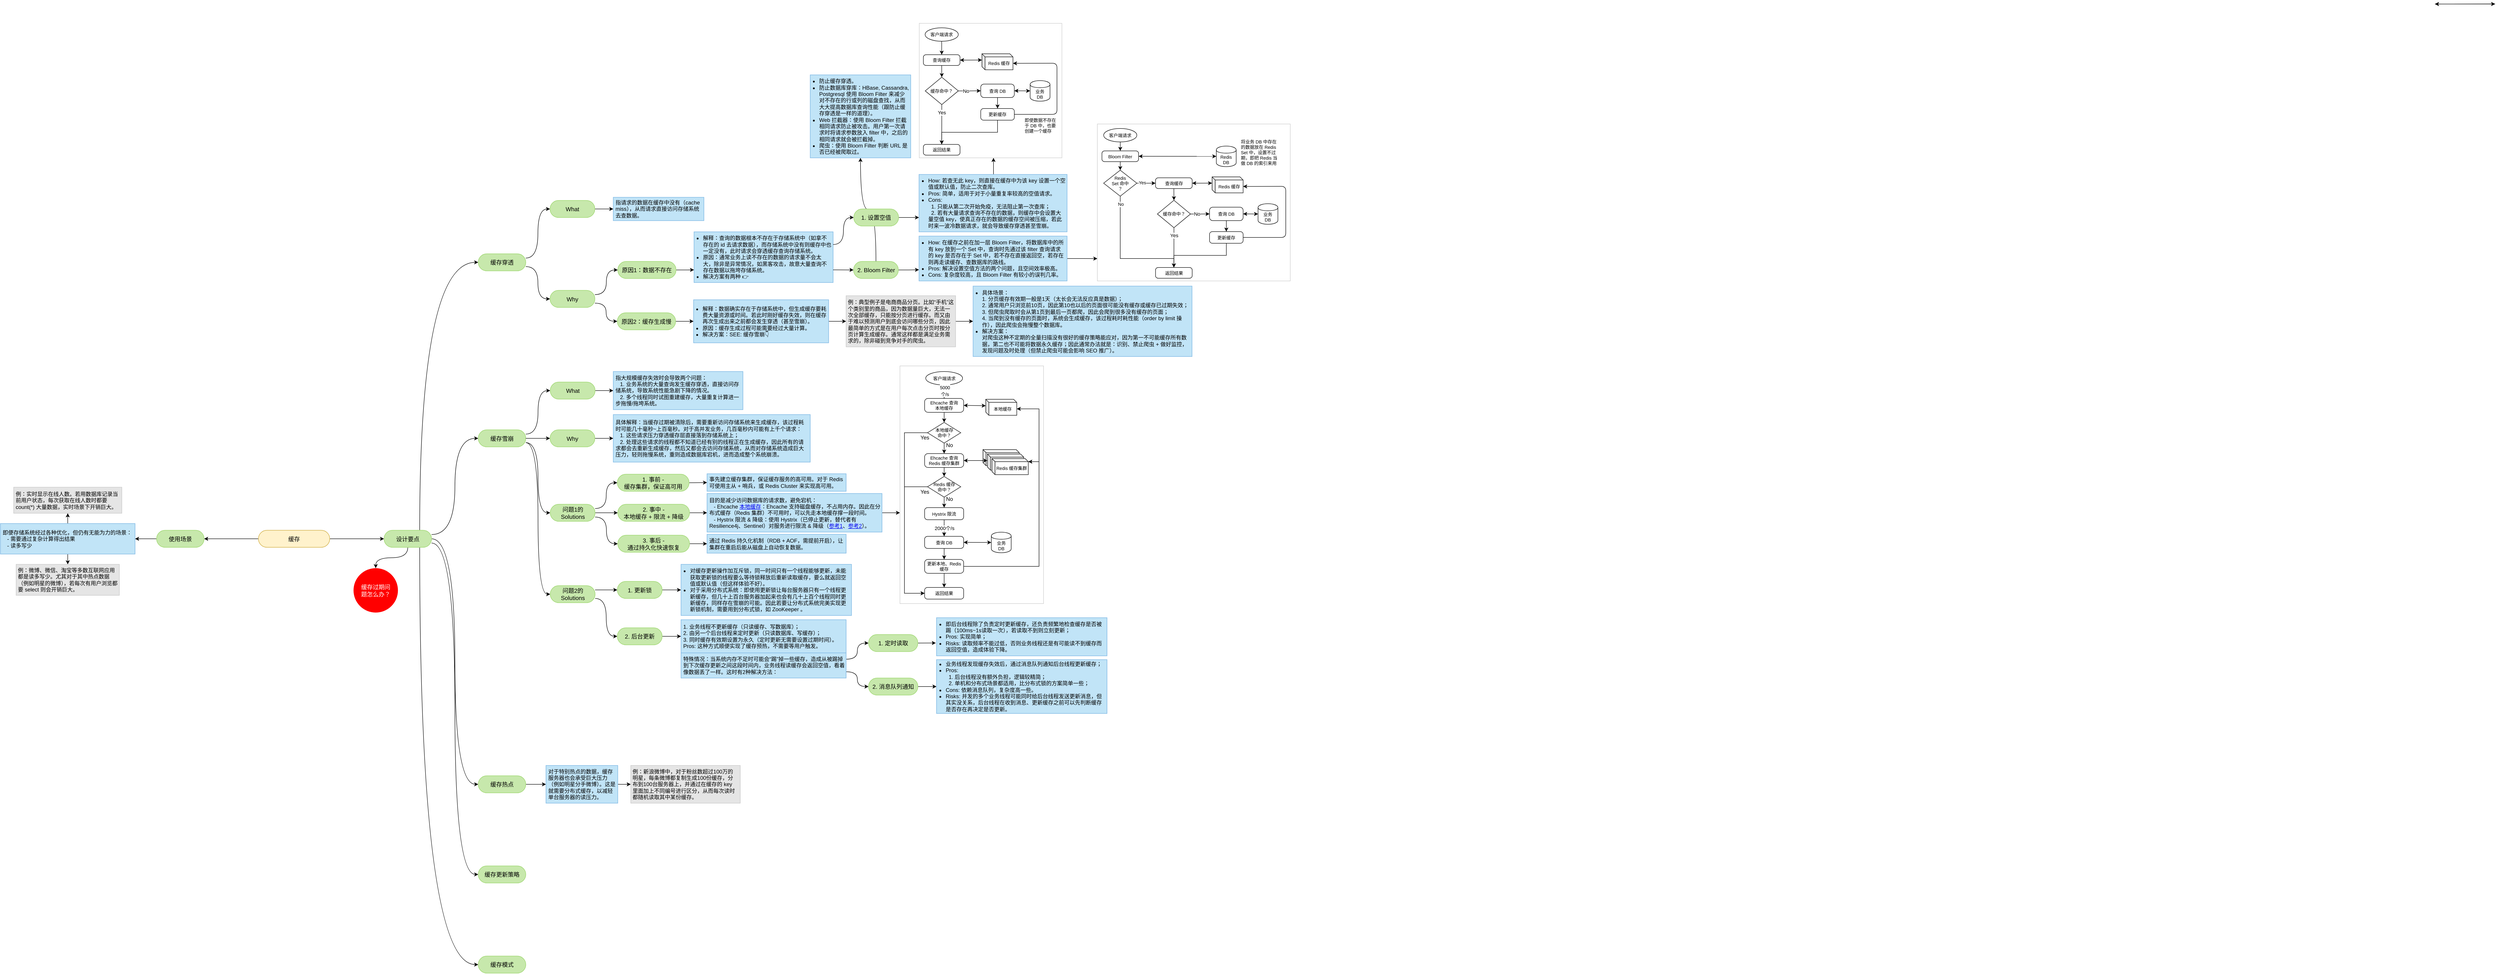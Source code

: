 <mxfile version="12.1.3" type="device" pages="1"><diagram id="WpdVT73j2vJyB1eqXVeU" name="Page-1"><mxGraphModel dx="1057" dy="2114" grid="1" gridSize="10" guides="1" tooltips="1" connect="1" arrows="1" fold="1" page="1" pageScale="1" pageWidth="850" pageHeight="1100" math="0" shadow="0"><root><mxCell id="0"/><mxCell id="1" parent="0"/><mxCell id="mx9Ggq0z5KSu5FvKGcYH-105" style="edgeStyle=orthogonalEdgeStyle;curved=1;orthogonalLoop=1;jettySize=auto;html=1;exitX=0.5;exitY=0;exitDx=0;exitDy=0;startArrow=none;startFill=0;endArrow=classic;endFill=1;" edge="1" parent="1" source="4ntn4xU7R7HkQeKVOIeq-5" target="BmnY6Ngc_dvulUJyNq66-94"><mxGeometry relative="1" as="geometry"/></mxCell><mxCell id="pbsSuTQElRbrtSVPpe0S-10" value="" style="group" parent="1" vertex="1" connectable="0"><mxGeometry x="962" y="740" width="141" height="116" as="geometry"/></mxCell><mxCell id="pbsSuTQElRbrtSVPpe0S-11" value="&lt;font color=&quot;#ffffff&quot;&gt;&lt;span style=&quot;font-size: 13px&quot;&gt;缓存过期问&lt;br&gt;题怎么办？&lt;/span&gt;&lt;/font&gt;" style="ellipse;whiteSpace=wrap;html=1;aspect=fixed;fillColor=#FF0000;strokeColor=none;" parent="pbsSuTQElRbrtSVPpe0S-10" vertex="1"><mxGeometry x="20" width="99" height="99" as="geometry"/></mxCell><mxCell id="uvccVKxf7fHzMMvw-gt1-2" value="&lt;ul&gt;&lt;li&gt;解释：查询的数据根本不存在于存储系统中（如拿不存在的 id 去请求数据），而存储系统中没有则缓存中也一定没有，此时请求会穿透缓存查询存储系统。&lt;/li&gt;&lt;li&gt;原因：通常业务上读不存在的数据的请求量不会太大，除非是异常情况，如黑客攻击，故意大量查询不存在数据以拖垮存储系统。&lt;/li&gt;&lt;li&gt;解决方案有两种 👉&lt;/li&gt;&lt;/ul&gt;" style="html=1;whiteSpace=wrap;;fontSize=12;fontColor=#000000;spacing=5;strokeColor=#83bbe5;strokeOpacity=100;fillOpacity=100;fillColor=#c1e4f7;strokeWidth=1.2;align=left;spacingLeft=-25;" parent="1" vertex="1"><mxGeometry x="1741" y="-10" width="310" height="113" as="geometry"/></mxCell><mxCell id="uvccVKxf7fHzMMvw-gt1-48" style="edgeStyle=orthogonalEdgeStyle;curved=1;orthogonalLoop=1;jettySize=auto;html=1;entryX=0;entryY=0.5;entryDx=0;entryDy=0;exitX=1;exitY=0.5;exitDx=0;exitDy=0;" parent="1" source="uvccVKxf7fHzMMvw-gt1-49" target="uvccVKxf7fHzMMvw-gt1-60" edge="1"><mxGeometry relative="1" as="geometry"><mxPoint x="929" y="674" as="sourcePoint"/></mxGeometry></mxCell><mxCell id="Yu32QasDE0WEEL9OH7mx-69" style="edgeStyle=orthogonalEdgeStyle;curved=1;orthogonalLoop=1;jettySize=auto;html=1;exitX=0;exitY=0.5;exitDx=0;exitDy=0;entryX=1;entryY=0.5;entryDx=0;entryDy=0;" parent="1" source="uvccVKxf7fHzMMvw-gt1-49" target="uvccVKxf7fHzMMvw-gt1-52" edge="1"><mxGeometry relative="1" as="geometry"/></mxCell><mxCell id="uvccVKxf7fHzMMvw-gt1-49" value="缓存" style="html=1;whiteSpace=wrap;rounded=1;arcSize=50;fontSize=13;spacing=5;strokeColor=#d6b656;strokeOpacity=100;fillOpacity=100;fillColor=#fff2cc;strokeWidth=1.2;" parent="1" vertex="1"><mxGeometry x="770" y="655.5" width="159" height="38" as="geometry"/></mxCell><mxCell id="uvccVKxf7fHzMMvw-gt1-50" value="&lt;div style=&quot;text-align: left&quot;&gt;例：实时显示在线人数。若用数据库记录当前用户状态，每次获取在线人数时都要 count(*) 大量数据，实时场景下开销巨大。&lt;/div&gt;" style="html=1;whiteSpace=wrap;;fontSize=12;fontColor=#000000;spacing=5;strokeColor=#cccccc;strokeOpacity=100;fillOpacity=100;fillColor=#e5e5e5;strokeWidth=1.2;" parent="1" vertex="1"><mxGeometry x="224.5" y="559.5" width="241" height="58" as="geometry"/></mxCell><mxCell id="Yu32QasDE0WEEL9OH7mx-70" style="edgeStyle=orthogonalEdgeStyle;curved=1;orthogonalLoop=1;jettySize=auto;html=1;exitX=0;exitY=0.5;exitDx=0;exitDy=0;entryX=1;entryY=0.5;entryDx=0;entryDy=0;" parent="1" source="uvccVKxf7fHzMMvw-gt1-52" target="uvccVKxf7fHzMMvw-gt1-55" edge="1"><mxGeometry relative="1" as="geometry"/></mxCell><mxCell id="uvccVKxf7fHzMMvw-gt1-52" value="使用场景" style="html=1;whiteSpace=wrap;rounded=1;arcSize=50;fontSize=13;fontColor=#000000;spacing=5;strokeColor=#a3d977;strokeOpacity=100;fillOpacity=100;fillColor=#c7e8ac;strokeWidth=1.2;" parent="1" vertex="1"><mxGeometry x="543" y="655.5" width="106" height="38" as="geometry"/></mxCell><mxCell id="Yu32QasDE0WEEL9OH7mx-74" style="edgeStyle=orthogonalEdgeStyle;curved=1;orthogonalLoop=1;jettySize=auto;html=1;exitX=0.5;exitY=0;exitDx=0;exitDy=0;entryX=0.5;entryY=1;entryDx=0;entryDy=0;" parent="1" source="uvccVKxf7fHzMMvw-gt1-55" target="uvccVKxf7fHzMMvw-gt1-50" edge="1"><mxGeometry relative="1" as="geometry"/></mxCell><mxCell id="Yu32QasDE0WEEL9OH7mx-75" style="edgeStyle=orthogonalEdgeStyle;curved=1;orthogonalLoop=1;jettySize=auto;html=1;exitX=0.5;exitY=1;exitDx=0;exitDy=0;entryX=0.5;entryY=0;entryDx=0;entryDy=0;" parent="1" source="uvccVKxf7fHzMMvw-gt1-55" target="uvccVKxf7fHzMMvw-gt1-56" edge="1"><mxGeometry relative="1" as="geometry"/></mxCell><mxCell id="uvccVKxf7fHzMMvw-gt1-55" value="即便存储系统经过各种优化，但仍有无能为力的场景：&lt;br&gt;&amp;nbsp; &amp;nbsp;- 需要通过复杂计算得出结果&lt;br&gt;&amp;nbsp; &amp;nbsp;- 读多写少" style="html=1;whiteSpace=wrap;;fontSize=12;fontColor=#000000;spacing=5;strokeColor=#83bbe5;strokeOpacity=100;fillOpacity=100;fillColor=#c1e4f7;strokeWidth=1.2;align=left;spacingLeft=0;" parent="1" vertex="1"><mxGeometry x="195" y="640.5" width="300" height="68" as="geometry"/></mxCell><mxCell id="uvccVKxf7fHzMMvw-gt1-56" value="&lt;div style=&quot;text-align: left&quot;&gt;例：微博、微信、淘宝等多数互联网应用都是读多写少。尤其对于其中热点数据（例如明星的微博），若每次有用户浏览都要 select 则会开销巨大。&lt;/div&gt;" style="html=1;whiteSpace=wrap;;fontSize=12;fontColor=#000000;spacing=5;strokeColor=#cccccc;strokeOpacity=100;fillOpacity=100;fillColor=#e5e5e5;strokeWidth=1.2;" parent="1" vertex="1"><mxGeometry x="230" y="731.5" width="230" height="69" as="geometry"/></mxCell><mxCell id="uvccVKxf7fHzMMvw-gt1-57" style="edgeStyle=orthogonalEdgeStyle;curved=1;orthogonalLoop=1;jettySize=auto;html=1;exitX=0.75;exitY=0;exitDx=0;exitDy=0;entryX=0;entryY=0.5;entryDx=0;entryDy=0;" parent="1" source="uvccVKxf7fHzMMvw-gt1-60" target="uvccVKxf7fHzMMvw-gt1-63" edge="1"><mxGeometry relative="1" as="geometry"/></mxCell><mxCell id="uvccVKxf7fHzMMvw-gt1-58" style="edgeStyle=orthogonalEdgeStyle;curved=1;orthogonalLoop=1;jettySize=auto;html=1;exitX=1;exitY=0.25;exitDx=0;exitDy=0;entryX=0;entryY=0.5;entryDx=0;entryDy=0;" parent="1" source="uvccVKxf7fHzMMvw-gt1-60" target="uvccVKxf7fHzMMvw-gt1-64" edge="1"><mxGeometry relative="1" as="geometry"/></mxCell><mxCell id="Yu32QasDE0WEEL9OH7mx-44" style="edgeStyle=orthogonalEdgeStyle;curved=1;orthogonalLoop=1;jettySize=auto;html=1;exitX=0.5;exitY=1;exitDx=0;exitDy=0;entryX=0.5;entryY=0;entryDx=0;entryDy=0;" parent="1" source="uvccVKxf7fHzMMvw-gt1-60" target="pbsSuTQElRbrtSVPpe0S-11" edge="1"><mxGeometry relative="1" as="geometry"/></mxCell><mxCell id="Yu32QasDE0WEEL9OH7mx-65" style="edgeStyle=orthogonalEdgeStyle;curved=1;orthogonalLoop=1;jettySize=auto;html=1;exitX=1;exitY=0.75;exitDx=0;exitDy=0;entryX=0;entryY=0.5;entryDx=0;entryDy=0;" parent="1" source="uvccVKxf7fHzMMvw-gt1-60" target="Yu32QasDE0WEEL9OH7mx-37" edge="1"><mxGeometry relative="1" as="geometry"/></mxCell><mxCell id="Yu32QasDE0WEEL9OH7mx-66" style="edgeStyle=orthogonalEdgeStyle;curved=1;orthogonalLoop=1;jettySize=auto;html=1;exitX=0.75;exitY=1;exitDx=0;exitDy=0;entryX=0;entryY=0.5;entryDx=0;entryDy=0;" parent="1" source="uvccVKxf7fHzMMvw-gt1-60" target="Yu32QasDE0WEEL9OH7mx-38" edge="1"><mxGeometry relative="1" as="geometry"/></mxCell><mxCell id="Yu32QasDE0WEEL9OH7mx-68" style="edgeStyle=orthogonalEdgeStyle;curved=1;orthogonalLoop=1;jettySize=auto;html=1;exitX=1;exitY=0.5;exitDx=0;exitDy=0;entryX=0;entryY=0.5;entryDx=0;entryDy=0;" parent="1" source="uvccVKxf7fHzMMvw-gt1-60" target="uvccVKxf7fHzMMvw-gt1-65" edge="1"><mxGeometry relative="1" as="geometry"/></mxCell><mxCell id="uvccVKxf7fHzMMvw-gt1-60" value="设计要点" style="html=1;whiteSpace=wrap;rounded=1;arcSize=50;fontSize=13;fontColor=#000000;spacing=5;strokeColor=#a3d977;strokeOpacity=100;fillOpacity=100;fillColor=#c7e8ac;strokeWidth=1.2;" parent="1" vertex="1"><mxGeometry x="1050" y="655.5" width="106" height="38" as="geometry"/></mxCell><mxCell id="Yu32QasDE0WEEL9OH7mx-3" style="edgeStyle=orthogonalEdgeStyle;orthogonalLoop=1;jettySize=auto;html=1;exitX=1;exitY=0.25;exitDx=0;exitDy=0;entryX=0;entryY=0.5;entryDx=0;entryDy=0;curved=1;" parent="1" source="uvccVKxf7fHzMMvw-gt1-63" target="Yu32QasDE0WEEL9OH7mx-2" edge="1"><mxGeometry relative="1" as="geometry"/></mxCell><mxCell id="Yu32QasDE0WEEL9OH7mx-4" style="edgeStyle=orthogonalEdgeStyle;curved=1;orthogonalLoop=1;jettySize=auto;html=1;exitX=1;exitY=0.75;exitDx=0;exitDy=0;entryX=0;entryY=0.5;entryDx=0;entryDy=0;" parent="1" source="uvccVKxf7fHzMMvw-gt1-63" target="Yu32QasDE0WEEL9OH7mx-1" edge="1"><mxGeometry relative="1" as="geometry"/></mxCell><mxCell id="uvccVKxf7fHzMMvw-gt1-63" value="缓存穿透" style="html=1;whiteSpace=wrap;rounded=1;arcSize=50;fontSize=13;fontColor=#000000;spacing=5;strokeColor=#a3d977;strokeOpacity=100;fillOpacity=100;fillColor=#c7e8ac;strokeWidth=1.2;" parent="1" vertex="1"><mxGeometry x="1260" y="39" width="106" height="38" as="geometry"/></mxCell><mxCell id="Yu32QasDE0WEEL9OH7mx-23" style="edgeStyle=orthogonalEdgeStyle;curved=1;orthogonalLoop=1;jettySize=auto;html=1;exitX=1;exitY=0.75;exitDx=0;exitDy=0;entryX=0;entryY=0.5;entryDx=0;entryDy=0;" parent="1" source="uvccVKxf7fHzMMvw-gt1-64" target="Yu32QasDE0WEEL9OH7mx-22" edge="1"><mxGeometry relative="1" as="geometry"/></mxCell><mxCell id="GiM26pj_wrFQO45leYkM-9" style="edgeStyle=orthogonalEdgeStyle;curved=1;orthogonalLoop=1;jettySize=auto;html=1;exitX=1;exitY=0.75;exitDx=0;exitDy=0;entryX=0;entryY=0.5;entryDx=0;entryDy=0;" parent="1" source="uvccVKxf7fHzMMvw-gt1-64" target="GiM26pj_wrFQO45leYkM-2" edge="1"><mxGeometry relative="1" as="geometry"/></mxCell><mxCell id="uvccVKxf7fHzMMvw-gt1-64" value="缓存雪崩" style="html=1;whiteSpace=wrap;rounded=1;arcSize=50;fontSize=13;fontColor=#000000;spacing=5;strokeColor=#a3d977;strokeOpacity=100;fillOpacity=100;fillColor=#c7e8ac;strokeWidth=1.2;" parent="1" vertex="1"><mxGeometry x="1260" y="431.5" width="106" height="38" as="geometry"/></mxCell><mxCell id="Yu32QasDE0WEEL9OH7mx-63" style="edgeStyle=orthogonalEdgeStyle;curved=1;orthogonalLoop=1;jettySize=auto;html=1;exitX=1;exitY=0.5;exitDx=0;exitDy=0;entryX=0;entryY=0.5;entryDx=0;entryDy=0;" parent="1" source="uvccVKxf7fHzMMvw-gt1-65" target="Yu32QasDE0WEEL9OH7mx-62" edge="1"><mxGeometry relative="1" as="geometry"/></mxCell><mxCell id="uvccVKxf7fHzMMvw-gt1-65" value="缓存热点" style="html=1;whiteSpace=wrap;rounded=1;arcSize=50;fontSize=13;fontColor=#000000;spacing=5;strokeColor=#a3d977;strokeOpacity=100;fillOpacity=100;fillColor=#c7e8ac;strokeWidth=1.2;" parent="1" vertex="1"><mxGeometry x="1260" y="1203" width="106" height="38" as="geometry"/></mxCell><mxCell id="Yu32QasDE0WEEL9OH7mx-28" style="edgeStyle=orthogonalEdgeStyle;curved=1;orthogonalLoop=1;jettySize=auto;html=1;exitX=1;exitY=0.5;exitDx=0;exitDy=0;entryX=0;entryY=0.75;entryDx=0;entryDy=0;" parent="1" source="uvccVKxf7fHzMMvw-gt1-67" target="uvccVKxf7fHzMMvw-gt1-2" edge="1"><mxGeometry relative="1" as="geometry"/></mxCell><mxCell id="uvccVKxf7fHzMMvw-gt1-67" value="原因1：数据不存在" style="html=1;whiteSpace=wrap;rounded=1;arcSize=50;fontSize=13;fontColor=#000000;spacing=5;strokeColor=#a3d977;strokeOpacity=100;fillOpacity=100;fillColor=#c7e8ac;strokeWidth=1.2;" parent="1" vertex="1"><mxGeometry x="1571" y="56" width="130" height="38" as="geometry"/></mxCell><mxCell id="uvccVKxf7fHzMMvw-gt1-71" style="edgeStyle=orthogonalEdgeStyle;curved=1;orthogonalLoop=1;jettySize=auto;html=1;exitX=1;exitY=0.5;exitDx=0;exitDy=0;entryX=0;entryY=0.5;entryDx=0;entryDy=0;" parent="1" source="uvccVKxf7fHzMMvw-gt1-68" target="uvccVKxf7fHzMMvw-gt1-70" edge="1"><mxGeometry relative="1" as="geometry"/></mxCell><mxCell id="uvccVKxf7fHzMMvw-gt1-68" value="原因2：缓存生成慢" style="html=1;whiteSpace=wrap;rounded=1;arcSize=50;fontSize=13;fontColor=#000000;spacing=5;strokeColor=#a3d977;strokeOpacity=100;fillOpacity=100;fillColor=#c7e8ac;strokeWidth=1.2;" parent="1" vertex="1"><mxGeometry x="1570" y="170.5" width="130" height="38" as="geometry"/></mxCell><mxCell id="MvsJAOrVpM3s5qZTpAQF-2" style="edgeStyle=orthogonalEdgeStyle;rounded=0;orthogonalLoop=1;jettySize=auto;html=1;exitX=1;exitY=0.5;exitDx=0;exitDy=0;entryX=0;entryY=0.5;entryDx=0;entryDy=0;" parent="1" source="uvccVKxf7fHzMMvw-gt1-70" target="MvsJAOrVpM3s5qZTpAQF-1" edge="1"><mxGeometry relative="1" as="geometry"/></mxCell><mxCell id="uvccVKxf7fHzMMvw-gt1-70" value="&lt;ul&gt;&lt;li&gt;解释：数据确实存在于存储系统中，但生成缓存要耗费大量资源或时间。若此时刚好缓存失效，则在缓存再次生成出来之前都会发生穿透（甚至雪崩）。&lt;/li&gt;&lt;li&gt;原因：缓存生成过程可能需要经过大量计算。&lt;/li&gt;&lt;li&gt;解决方案：SEE: 缓存雪崩👇&lt;/li&gt;&lt;/ul&gt;" style="html=1;whiteSpace=wrap;;fontSize=12;fontColor=#000000;spacing=5;strokeColor=#83bbe5;strokeOpacity=100;fillOpacity=100;fillColor=#c1e4f7;strokeWidth=1.2;align=left;spacingLeft=-25;" parent="1" vertex="1"><mxGeometry x="1740" y="141.5" width="301" height="96" as="geometry"/></mxCell><mxCell id="MvsJAOrVpM3s5qZTpAQF-5" style="edgeStyle=orthogonalEdgeStyle;rounded=0;orthogonalLoop=1;jettySize=auto;html=1;exitX=1;exitY=0.5;exitDx=0;exitDy=0;entryX=0;entryY=0.5;entryDx=0;entryDy=0;" parent="1" source="MvsJAOrVpM3s5qZTpAQF-1" target="MvsJAOrVpM3s5qZTpAQF-6" edge="1"><mxGeometry relative="1" as="geometry"><mxPoint x="2431" y="187.5" as="targetPoint"/></mxGeometry></mxCell><mxCell id="MvsJAOrVpM3s5qZTpAQF-1" value="&lt;div style=&quot;text-align: left&quot;&gt;例：典型例子是电商商品分页。比如“手机”这个类别里的商品，因为数据量巨大，无法一次全部缓存，只能按分页进行缓存。而又由于难以预测用户到底会访问哪些分页，因此最简单的方式是在用户每次点击分页时按分页计算生成缓存。通常这样都是满足业务需求的，除非碰到竞争对手的爬虫。&lt;/div&gt;" style="html=1;whiteSpace=wrap;;fontSize=12;fontColor=#000000;spacing=5;strokeColor=#cccccc;strokeOpacity=100;fillOpacity=100;fillColor=#e5e5e5;strokeWidth=1.2;" parent="1" vertex="1"><mxGeometry x="2080" y="132.5" width="244" height="114" as="geometry"/></mxCell><mxCell id="MvsJAOrVpM3s5qZTpAQF-6" value="&lt;ul&gt;&lt;li&gt;具体场景：&lt;br&gt;1. 分页缓存有效期一般是1天（太长会无法反应真是数据）；&lt;br&gt;2. 通常用户只浏览前10页，因此第10也以后的页面很可能没有缓存或缓存已过期失效；&lt;br&gt;3. 但爬虫爬取时会从第1页到最后一页都爬，因此会爬到很多没有缓存的页面；&lt;br&gt;4. 当爬到没有缓存的页面时，系统会生成缓存，该过程耗时耗性能（order by limit 操作），因此爬虫会拖慢整个数据库。&lt;br&gt;&lt;/li&gt;&lt;li&gt;解决方案：&lt;br&gt;对爬虫这种不定期的全量扫描没有很好的缓存策略能应对，因为第一不可能缓存所有数据，第二也不可能将数据永久缓存；因此通常办法就是：识别、禁止爬虫 + 做好监控，发现问题及时处理（但禁止爬虫可能会影响 SEO 推广）。&lt;/li&gt;&lt;/ul&gt;" style="html=1;whiteSpace=wrap;;fontSize=12;fontColor=#000000;spacing=5;strokeColor=#83bbe5;strokeOpacity=100;fillOpacity=100;fillColor=#c1e4f7;strokeWidth=1.2;align=left;spacingLeft=-25;" parent="1" vertex="1"><mxGeometry x="2363" y="111" width="488" height="157" as="geometry"/></mxCell><mxCell id="Yu32QasDE0WEEL9OH7mx-5" style="edgeStyle=orthogonalEdgeStyle;curved=1;orthogonalLoop=1;jettySize=auto;html=1;exitX=1;exitY=0.25;exitDx=0;exitDy=0;entryX=0;entryY=0.5;entryDx=0;entryDy=0;" parent="1" source="Yu32QasDE0WEEL9OH7mx-1" target="uvccVKxf7fHzMMvw-gt1-67" edge="1"><mxGeometry relative="1" as="geometry"/></mxCell><mxCell id="Yu32QasDE0WEEL9OH7mx-6" style="edgeStyle=orthogonalEdgeStyle;curved=1;orthogonalLoop=1;jettySize=auto;html=1;exitX=1;exitY=0.75;exitDx=0;exitDy=0;entryX=0;entryY=0.5;entryDx=0;entryDy=0;" parent="1" source="Yu32QasDE0WEEL9OH7mx-1" target="uvccVKxf7fHzMMvw-gt1-68" edge="1"><mxGeometry relative="1" as="geometry"/></mxCell><mxCell id="Yu32QasDE0WEEL9OH7mx-1" value="Why" style="html=1;whiteSpace=wrap;rounded=1;arcSize=50;fontSize=13;fontColor=#000000;spacing=5;strokeColor=#a3d977;strokeOpacity=100;fillOpacity=100;fillColor=#c7e8ac;strokeWidth=1.2;" parent="1" vertex="1"><mxGeometry x="1420" y="120.5" width="100" height="38" as="geometry"/></mxCell><mxCell id="Yu32QasDE0WEEL9OH7mx-8" style="edgeStyle=orthogonalEdgeStyle;curved=1;orthogonalLoop=1;jettySize=auto;html=1;exitX=1;exitY=0.5;exitDx=0;exitDy=0;" parent="1" source="Yu32QasDE0WEEL9OH7mx-2" target="Yu32QasDE0WEEL9OH7mx-7" edge="1"><mxGeometry relative="1" as="geometry"/></mxCell><mxCell id="Yu32QasDE0WEEL9OH7mx-2" value="What" style="html=1;whiteSpace=wrap;rounded=1;arcSize=50;fontSize=13;fontColor=#000000;spacing=5;strokeColor=#a3d977;strokeOpacity=100;fillOpacity=100;fillColor=#c7e8ac;strokeWidth=1.2;" parent="1" vertex="1"><mxGeometry x="1420" y="-80" width="100" height="38" as="geometry"/></mxCell><mxCell id="Yu32QasDE0WEEL9OH7mx-7" value="指请求的数据在缓存中没有（cache miss），从而请求直接访问存储系统去查数据。" style="html=1;whiteSpace=wrap;;fontSize=12;fontColor=#000000;spacing=5;strokeColor=#83bbe5;strokeOpacity=100;fillOpacity=100;fillColor=#c1e4f7;strokeWidth=1.2;align=left;spacingLeft=0;" parent="1" vertex="1"><mxGeometry x="1561" y="-87" width="202" height="52" as="geometry"/></mxCell><mxCell id="Yu32QasDE0WEEL9OH7mx-9" style="edgeStyle=orthogonalEdgeStyle;orthogonalLoop=1;jettySize=auto;html=1;exitX=1;exitY=0.25;exitDx=0;exitDy=0;entryX=0;entryY=0.5;entryDx=0;entryDy=0;curved=1;" parent="1" source="uvccVKxf7fHzMMvw-gt1-64" target="Yu32QasDE0WEEL9OH7mx-12" edge="1"><mxGeometry relative="1" as="geometry"><mxPoint x="1380" y="370" as="sourcePoint"/></mxGeometry></mxCell><mxCell id="Yu32QasDE0WEEL9OH7mx-10" style="edgeStyle=orthogonalEdgeStyle;curved=1;orthogonalLoop=1;jettySize=auto;html=1;exitX=1;exitY=0.5;exitDx=0;exitDy=0;entryX=0;entryY=0.5;entryDx=0;entryDy=0;" parent="1" source="uvccVKxf7fHzMMvw-gt1-64" target="Yu32QasDE0WEEL9OH7mx-11" edge="1"><mxGeometry relative="1" as="geometry"><mxPoint x="1380" y="384" as="sourcePoint"/></mxGeometry></mxCell><mxCell id="Yu32QasDE0WEEL9OH7mx-21" style="edgeStyle=orthogonalEdgeStyle;curved=1;orthogonalLoop=1;jettySize=auto;html=1;exitX=1;exitY=0.5;exitDx=0;exitDy=0;entryX=0;entryY=0.5;entryDx=0;entryDy=0;" parent="1" source="Yu32QasDE0WEEL9OH7mx-11" target="Yu32QasDE0WEEL9OH7mx-15" edge="1"><mxGeometry relative="1" as="geometry"/></mxCell><mxCell id="Yu32QasDE0WEEL9OH7mx-11" value="Why" style="html=1;whiteSpace=wrap;rounded=1;arcSize=50;fontSize=13;fontColor=#000000;spacing=5;strokeColor=#a3d977;strokeOpacity=100;fillOpacity=100;fillColor=#c7e8ac;strokeWidth=1.2;" parent="1" vertex="1"><mxGeometry x="1420" y="431.5" width="100" height="38" as="geometry"/></mxCell><mxCell id="Yu32QasDE0WEEL9OH7mx-14" style="edgeStyle=orthogonalEdgeStyle;curved=1;orthogonalLoop=1;jettySize=auto;html=1;exitX=1;exitY=0.5;exitDx=0;exitDy=0;entryX=0;entryY=0.5;entryDx=0;entryDy=0;" parent="1" source="Yu32QasDE0WEEL9OH7mx-12" target="Yu32QasDE0WEEL9OH7mx-13" edge="1"><mxGeometry relative="1" as="geometry"/></mxCell><mxCell id="Yu32QasDE0WEEL9OH7mx-12" value="What" style="html=1;whiteSpace=wrap;rounded=1;arcSize=50;fontSize=13;fontColor=#000000;spacing=5;strokeColor=#a3d977;strokeOpacity=100;fillOpacity=100;fillColor=#c7e8ac;strokeWidth=1.2;" parent="1" vertex="1"><mxGeometry x="1420.5" y="325" width="100" height="38" as="geometry"/></mxCell><mxCell id="Yu32QasDE0WEEL9OH7mx-13" value="指大规模缓存失效时会导致两个问题：&lt;br&gt;&amp;nbsp; &amp;nbsp;1. 业务系统的大量查询发生缓存穿透，直接访问存储系统，导致系统性能急剧下降的情况。&lt;br&gt;&amp;nbsp; &amp;nbsp;2. 多个线程同时试图重建缓存，大量重复计算进一步拖慢/拖垮系统。" style="html=1;whiteSpace=wrap;;fontSize=12;fontColor=#000000;spacing=5;strokeColor=#83bbe5;strokeOpacity=100;fillOpacity=100;fillColor=#c1e4f7;strokeWidth=1.2;align=left;spacingLeft=0;" parent="1" vertex="1"><mxGeometry x="1561" y="301.5" width="289" height="85" as="geometry"/></mxCell><mxCell id="Yu32QasDE0WEEL9OH7mx-15" value="&lt;div&gt;具体解释：当缓存过期被清除后，需要重新访问&lt;span&gt;存储系统来生成缓存，该过程耗时可能几十毫秒~上百毫秒。对于高并发业务，几百毫秒内可能有上千个请求：&lt;/span&gt;&lt;/div&gt;&lt;div&gt;&lt;span&gt;&amp;nbsp; &amp;nbsp;1. 这些请求压力穿透缓存层直接落到存储系统上；&lt;/span&gt;&lt;/div&gt;&lt;div&gt;&lt;span&gt;&amp;nbsp; &amp;nbsp;2. 处理这些请求的线程都不知道已经有别的线程正在生成缓存，因此所有的请求都会去重新生成缓存，然后又都会去访问存储系统，从而对存储系统造成巨大压力，轻则拖慢系统，重则造成数据库宕机，进而造成整个系统崩溃。&lt;/span&gt;&lt;/div&gt;" style="html=1;whiteSpace=wrap;;fontSize=12;fontColor=#000000;spacing=5;strokeColor=#83bbe5;strokeOpacity=100;fillOpacity=100;fillColor=#c1e4f7;strokeWidth=1.2;align=left;spacingLeft=0;" parent="1" vertex="1"><mxGeometry x="1561" y="397.5" width="439" height="106" as="geometry"/></mxCell><mxCell id="Yu32QasDE0WEEL9OH7mx-27" style="edgeStyle=orthogonalEdgeStyle;curved=1;orthogonalLoop=1;jettySize=auto;html=1;exitX=1;exitY=0.75;exitDx=0;exitDy=0;entryX=0;entryY=0.5;entryDx=0;entryDy=0;" parent="1" source="Yu32QasDE0WEEL9OH7mx-22" target="Yu32QasDE0WEEL9OH7mx-25" edge="1"><mxGeometry relative="1" as="geometry"/></mxCell><mxCell id="mx9Ggq0z5KSu5FvKGcYH-3" style="edgeStyle=orthogonalEdgeStyle;curved=1;orthogonalLoop=1;jettySize=auto;html=1;exitX=1;exitY=0.25;exitDx=0;exitDy=0;entryX=0;entryY=0.5;entryDx=0;entryDy=0;" edge="1" parent="1" source="Yu32QasDE0WEEL9OH7mx-22" target="Yu32QasDE0WEEL9OH7mx-24"><mxGeometry relative="1" as="geometry"/></mxCell><mxCell id="Yu32QasDE0WEEL9OH7mx-22" value="问题2的 Solutions" style="html=1;whiteSpace=wrap;rounded=1;arcSize=50;fontSize=13;fontColor=#000000;spacing=5;strokeColor=#a3d977;strokeOpacity=100;fillOpacity=100;fillColor=#c7e8ac;strokeWidth=1.2;" parent="1" vertex="1"><mxGeometry x="1420.5" y="779" width="100" height="38" as="geometry"/></mxCell><mxCell id="Yu32QasDE0WEEL9OH7mx-31" style="edgeStyle=orthogonalEdgeStyle;curved=1;orthogonalLoop=1;jettySize=auto;html=1;exitX=1;exitY=0.5;exitDx=0;exitDy=0;entryX=0;entryY=0.5;entryDx=0;entryDy=0;" parent="1" source="Yu32QasDE0WEEL9OH7mx-24" target="mx9Ggq0z5KSu5FvKGcYH-101" edge="1"><mxGeometry relative="1" as="geometry"><mxPoint x="1712.471" y="775.235" as="targetPoint"/></mxGeometry></mxCell><mxCell id="Yu32QasDE0WEEL9OH7mx-24" value="1. 更新锁" style="html=1;whiteSpace=wrap;rounded=1;arcSize=50;fontSize=13;fontColor=#000000;spacing=5;strokeColor=#a3d977;strokeOpacity=100;fillOpacity=100;fillColor=#c7e8ac;strokeWidth=1.2;" parent="1" vertex="1"><mxGeometry x="1570" y="769.5" width="100" height="38" as="geometry"/></mxCell><mxCell id="Yu32QasDE0WEEL9OH7mx-35" style="edgeStyle=orthogonalEdgeStyle;curved=1;orthogonalLoop=1;jettySize=auto;html=1;exitX=1;exitY=0.5;exitDx=0;exitDy=0;entryX=0;entryY=0.5;entryDx=0;entryDy=0;" parent="1" source="Yu32QasDE0WEEL9OH7mx-25" target="Yu32QasDE0WEEL9OH7mx-34" edge="1"><mxGeometry relative="1" as="geometry"/></mxCell><mxCell id="Yu32QasDE0WEEL9OH7mx-25" value="2. 后台更新" style="html=1;whiteSpace=wrap;rounded=1;arcSize=50;fontSize=13;fontColor=#000000;spacing=5;strokeColor=#a3d977;strokeOpacity=100;fillOpacity=100;fillColor=#c7e8ac;strokeWidth=1.2;" parent="1" vertex="1"><mxGeometry x="1570" y="873" width="100" height="38" as="geometry"/></mxCell><mxCell id="Yu32QasDE0WEEL9OH7mx-34" value="1. 业务线程不更新缓存（只读缓存、写数据库）；&lt;br&gt;2. 由另一个后台线程来定时更新（只读数据库、写缓存）；&lt;br&gt;3. 同时缓存有效期设置为永久（定时更新无需要设置过期时间）。&lt;br&gt;Pros: 这种方式顺便实现了缓存预热，不需要等用户触发。" style="html=1;whiteSpace=wrap;;fontSize=12;fontColor=#000000;spacing=5;strokeColor=#83bbe5;strokeOpacity=100;fillOpacity=100;fillColor=#c1e4f7;strokeWidth=1.2;align=left;spacingLeft=0;" parent="1" vertex="1"><mxGeometry x="1712" y="855" width="368" height="74" as="geometry"/></mxCell><mxCell id="Yu32QasDE0WEEL9OH7mx-47" style="edgeStyle=orthogonalEdgeStyle;curved=1;orthogonalLoop=1;jettySize=auto;html=1;exitX=1;exitY=0.75;exitDx=0;exitDy=0;entryX=0;entryY=0.5;entryDx=0;entryDy=0;" parent="1" source="Yu32QasDE0WEEL9OH7mx-36" target="Yu32QasDE0WEEL9OH7mx-45" edge="1"><mxGeometry relative="1" as="geometry"/></mxCell><mxCell id="Yu32QasDE0WEEL9OH7mx-55" style="edgeStyle=orthogonalEdgeStyle;curved=1;orthogonalLoop=1;jettySize=auto;html=1;exitX=1;exitY=0.25;exitDx=0;exitDy=0;entryX=0;entryY=0.5;entryDx=0;entryDy=0;" parent="1" source="Yu32QasDE0WEEL9OH7mx-36" target="Yu32QasDE0WEEL9OH7mx-39" edge="1"><mxGeometry relative="1" as="geometry"/></mxCell><mxCell id="Yu32QasDE0WEEL9OH7mx-36" value="特殊情况：当系统内存不足时可能会“踢”掉一些缓存，造成从被踢掉到下次缓存更新之间这段时间内，业务线程读缓存会返回空值，看着像数据丢了一样。这时有2种解决方法：" style="html=1;whiteSpace=wrap;;fontSize=12;fontColor=#000000;spacing=5;strokeColor=#83bbe5;strokeOpacity=100;fillOpacity=100;fillColor=#c1e4f7;strokeWidth=1.2;align=left;spacingLeft=0;" parent="1" vertex="1"><mxGeometry x="1712" y="929" width="368" height="56" as="geometry"/></mxCell><mxCell id="Yu32QasDE0WEEL9OH7mx-37" value="缓存更新策略" style="html=1;whiteSpace=wrap;rounded=1;arcSize=50;fontSize=13;fontColor=#000000;spacing=5;strokeColor=#a3d977;strokeOpacity=100;fillOpacity=100;fillColor=#c7e8ac;strokeWidth=1.2;" parent="1" vertex="1"><mxGeometry x="1260" y="1404" width="106" height="38" as="geometry"/></mxCell><mxCell id="Yu32QasDE0WEEL9OH7mx-38" value="缓存模式" style="html=1;whiteSpace=wrap;rounded=1;arcSize=50;fontSize=13;fontColor=#000000;spacing=5;strokeColor=#a3d977;strokeOpacity=100;fillOpacity=100;fillColor=#c7e8ac;strokeWidth=1.2;" parent="1" vertex="1"><mxGeometry x="1260" y="1605" width="106" height="38" as="geometry"/></mxCell><mxCell id="Yu32QasDE0WEEL9OH7mx-49" style="edgeStyle=orthogonalEdgeStyle;curved=1;orthogonalLoop=1;jettySize=auto;html=1;exitX=1;exitY=0.5;exitDx=0;exitDy=0;entryX=-0.004;entryY=0.663;entryDx=0;entryDy=0;entryPerimeter=0;" parent="1" source="Yu32QasDE0WEEL9OH7mx-39" target="Yu32QasDE0WEEL9OH7mx-52" edge="1"><mxGeometry relative="1" as="geometry"><mxPoint x="2282.5" y="892.833" as="targetPoint"/></mxGeometry></mxCell><mxCell id="Yu32QasDE0WEEL9OH7mx-39" value="1. 定时读取" style="html=1;whiteSpace=wrap;rounded=1;arcSize=50;fontSize=13;fontColor=#000000;spacing=5;strokeColor=#a3d977;strokeOpacity=100;fillOpacity=100;fillColor=#c7e8ac;strokeWidth=1.2;" parent="1" vertex="1"><mxGeometry x="2130" y="888" width="110" height="38" as="geometry"/></mxCell><mxCell id="Yu32QasDE0WEEL9OH7mx-54" style="edgeStyle=orthogonalEdgeStyle;curved=1;orthogonalLoop=1;jettySize=auto;html=1;exitX=1;exitY=0.5;exitDx=0;exitDy=0;entryX=0;entryY=0.5;entryDx=0;entryDy=0;" parent="1" source="Yu32QasDE0WEEL9OH7mx-45" target="Yu32QasDE0WEEL9OH7mx-53" edge="1"><mxGeometry relative="1" as="geometry"/></mxCell><mxCell id="Yu32QasDE0WEEL9OH7mx-45" value="2. 消息队列通知" style="html=1;whiteSpace=wrap;rounded=1;arcSize=50;fontSize=13;fontColor=#000000;spacing=5;strokeColor=#a3d977;strokeOpacity=100;fillOpacity=100;fillColor=#c7e8ac;strokeWidth=1.2;" parent="1" vertex="1"><mxGeometry x="2130" y="985" width="110" height="38" as="geometry"/></mxCell><mxCell id="Yu32QasDE0WEEL9OH7mx-52" value="&lt;ul&gt;&lt;li&gt;即后台线程除了负责定时更新缓存，还负责频繁地检查缓存是否被踢（100ms~1s读取一次），若读取不到则立刻更新；&lt;/li&gt;&lt;li&gt;Pros: 实现简单；&lt;/li&gt;&lt;li&gt;Risks: 读取频率不能过低，否则业务线程还是有可能读不到缓存而返回空值，造成体验下降。&lt;br&gt;&lt;/li&gt;&lt;/ul&gt;" style="html=1;whiteSpace=wrap;;fontSize=12;fontColor=#000000;spacing=5;strokeColor=#83bbe5;strokeOpacity=100;fillOpacity=100;fillColor=#c1e4f7;strokeWidth=1.2;align=left;spacingLeft=-25;" parent="1" vertex="1"><mxGeometry x="2281.5" y="850.5" width="380" height="85" as="geometry"/></mxCell><mxCell id="Yu32QasDE0WEEL9OH7mx-53" value="&lt;ul&gt;&lt;li&gt;业务线程发现缓存失效后，通过消息队列通知后台线程更新缓存；&lt;br&gt;&lt;/li&gt;&lt;li&gt;Pros: &lt;br&gt;&amp;nbsp; 1. 后台线程没有额外负担，逻辑较精简；&lt;br&gt;&amp;nbsp; 2. 单机和分布式场景都适用，比分布式锁的方案简单一些；&lt;/li&gt;&lt;li&gt;Cons: 依赖消息队列，复杂度高一些。&lt;/li&gt;&lt;li&gt;Risks: 并发的多个业务线程可能同时给后台线程发送更新消息，但其实没关系，后台线程在收到消息、更新缓存之前可以先判断缓存是否存在再决定是否更新。&lt;/li&gt;&lt;/ul&gt;" style="html=1;whiteSpace=wrap;;fontSize=12;fontColor=#000000;spacing=5;strokeColor=#83bbe5;strokeOpacity=100;fillOpacity=100;fillColor=#c1e4f7;strokeWidth=1.2;align=left;spacingLeft=-25;" parent="1" vertex="1"><mxGeometry x="2281.5" y="944" width="380" height="120" as="geometry"/></mxCell><mxCell id="Yu32QasDE0WEEL9OH7mx-67" style="edgeStyle=orthogonalEdgeStyle;curved=1;orthogonalLoop=1;jettySize=auto;html=1;exitX=1;exitY=0.5;exitDx=0;exitDy=0;entryX=0;entryY=0.5;entryDx=0;entryDy=0;" parent="1" source="Yu32QasDE0WEEL9OH7mx-62" target="Yu32QasDE0WEEL9OH7mx-64" edge="1"><mxGeometry relative="1" as="geometry"/></mxCell><mxCell id="Yu32QasDE0WEEL9OH7mx-62" value="对于特别热点的数据，缓存服务器也会承受巨大压力（例如明星分手微博）。这是就需要分布式缓存，以减轻单台服务器的读压力。" style="html=1;whiteSpace=wrap;;fontSize=12;fontColor=#000000;spacing=5;strokeColor=#83bbe5;strokeOpacity=100;fillOpacity=100;fillColor=#c1e4f7;strokeWidth=1.2;align=left;spacingLeft=0;" parent="1" vertex="1"><mxGeometry x="1411" y="1180" width="160" height="84" as="geometry"/></mxCell><mxCell id="Yu32QasDE0WEEL9OH7mx-64" value="&lt;div style=&quot;text-align: left&quot;&gt;例：&lt;span&gt;新浪微博中，对于粉丝数超过100万的明星，每条微博都复制&lt;/span&gt;&lt;span&gt;生成100份缓存，分布到100台服务器上，并通过在缓存的 key 里面加上不同编号进行区分，从而每次读&lt;/span&gt;&lt;span&gt;时都随机读取其中某份缓存。&lt;/span&gt;&lt;/div&gt;" style="html=1;whiteSpace=wrap;;fontSize=12;fontColor=#000000;spacing=5;strokeColor=#cccccc;strokeOpacity=100;fillOpacity=100;fillColor=#e5e5e5;strokeWidth=1.2;" parent="1" vertex="1"><mxGeometry x="1600" y="1180" width="244" height="84" as="geometry"/></mxCell><mxCell id="4ntn4xU7R7HkQeKVOIeq-1" style="edgeStyle=orthogonalEdgeStyle;curved=1;orthogonalLoop=1;jettySize=auto;html=1;exitX=1;exitY=0.25;exitDx=0;exitDy=0;entryX=0;entryY=0.5;entryDx=0;entryDy=0;" parent="1" source="uvccVKxf7fHzMMvw-gt1-2" target="4ntn4xU7R7HkQeKVOIeq-4" edge="1"><mxGeometry relative="1" as="geometry"><mxPoint x="2137" y="-19" as="sourcePoint"/></mxGeometry></mxCell><mxCell id="4ntn4xU7R7HkQeKVOIeq-2" style="edgeStyle=orthogonalEdgeStyle;curved=1;orthogonalLoop=1;jettySize=auto;html=1;exitX=1;exitY=0.75;exitDx=0;exitDy=0;entryX=0;entryY=0.5;entryDx=0;entryDy=0;" parent="1" source="uvccVKxf7fHzMMvw-gt1-2" target="4ntn4xU7R7HkQeKVOIeq-5" edge="1"><mxGeometry relative="1" as="geometry"><mxPoint x="2137" as="sourcePoint"/></mxGeometry></mxCell><mxCell id="BmnY6Ngc_dvulUJyNq66-32" style="edgeStyle=orthogonalEdgeStyle;rounded=0;orthogonalLoop=1;jettySize=auto;html=1;exitX=1;exitY=0.5;exitDx=0;exitDy=0;entryX=0;entryY=0.75;entryDx=0;entryDy=0;fontSize=10;" parent="1" source="4ntn4xU7R7HkQeKVOIeq-4" target="4ntn4xU7R7HkQeKVOIeq-8" edge="1"><mxGeometry relative="1" as="geometry"/></mxCell><mxCell id="4ntn4xU7R7HkQeKVOIeq-4" value="1. 设置空值" style="html=1;whiteSpace=wrap;rounded=1;arcSize=50;fontSize=13;fontColor=#000000;spacing=5;strokeColor=#a3d977;strokeOpacity=100;fillOpacity=100;fillColor=#c7e8ac;strokeWidth=1.2;" parent="1" vertex="1"><mxGeometry x="2097" y="-61" width="100" height="38" as="geometry"/></mxCell><mxCell id="BmnY6Ngc_dvulUJyNq66-31" style="edgeStyle=orthogonalEdgeStyle;rounded=0;orthogonalLoop=1;jettySize=auto;html=1;exitX=1;exitY=0.5;exitDx=0;exitDy=0;entryX=0;entryY=0.75;entryDx=0;entryDy=0;fontSize=10;" parent="1" source="4ntn4xU7R7HkQeKVOIeq-5" target="BmnY6Ngc_dvulUJyNq66-1" edge="1"><mxGeometry relative="1" as="geometry"/></mxCell><mxCell id="4ntn4xU7R7HkQeKVOIeq-5" value="2. Bloom Filter" style="html=1;whiteSpace=wrap;rounded=1;arcSize=50;fontSize=13;fontColor=#000000;spacing=5;strokeColor=#a3d977;strokeOpacity=100;fillOpacity=100;fillColor=#c7e8ac;strokeWidth=1.2;" parent="1" vertex="1"><mxGeometry x="2096.5" y="56" width="100" height="38" as="geometry"/></mxCell><mxCell id="BmnY6Ngc_dvulUJyNq66-33" style="edgeStyle=orthogonalEdgeStyle;rounded=0;orthogonalLoop=1;jettySize=auto;html=1;exitX=0.5;exitY=0;exitDx=0;exitDy=0;fontSize=10;" parent="1" source="4ntn4xU7R7HkQeKVOIeq-8" edge="1"><mxGeometry relative="1" as="geometry"><mxPoint x="2408.5" y="-175" as="targetPoint"/></mxGeometry></mxCell><mxCell id="4ntn4xU7R7HkQeKVOIeq-8" value="&lt;ul&gt;&lt;li&gt;How: 若查无此 key，则直接在缓存中为该 key 设置一个空值或默认值，防止二次查库。&lt;/li&gt;&lt;li&gt;Pros: 简单，适用于对于小量重复率较高的空值请求。&lt;/li&gt;&lt;li&gt;Cons:&lt;br&gt;&amp;nbsp; 1. 只能从第二次开始免疫，无法阻止第一次查库；&lt;br&gt;&amp;nbsp; 2. 若有大量请求查询不存在的数据，则缓存中会设置大量空值 key，使真正存在的数据的缓存空间被压缩，若此时来一波冷数据请求，就会导致缓存穿透甚至雪崩。&lt;/li&gt;&lt;/ul&gt;" style="html=1;whiteSpace=wrap;;fontSize=12;fontColor=#000000;spacing=5;strokeColor=#83bbe5;strokeOpacity=100;fillOpacity=100;fillColor=#c1e4f7;strokeWidth=1.2;align=left;spacingLeft=-25;" parent="1" vertex="1"><mxGeometry x="2242.5" y="-138" width="330" height="128" as="geometry"/></mxCell><mxCell id="BmnY6Ngc_dvulUJyNq66-93" style="edgeStyle=orthogonalEdgeStyle;rounded=0;orthogonalLoop=1;jettySize=auto;html=1;exitX=1;exitY=0.5;exitDx=0;exitDy=0;fontSize=10;" parent="1" source="BmnY6Ngc_dvulUJyNq66-1" edge="1"><mxGeometry relative="1" as="geometry"><mxPoint x="2640" y="49.667" as="targetPoint"/></mxGeometry></mxCell><mxCell id="BmnY6Ngc_dvulUJyNq66-1" value="&lt;ul&gt;&lt;li&gt;How: 在缓存之前在加一层 Bloom Filter，将数据库中的所有 key 放到一个 Set 中，查询时先通过该 filter 查询请求的 key 是否存在于 Set 中，若不存在直接返回空，若存在则再走读缓存、查数据库的路线。&lt;/li&gt;&lt;li&gt;Pros: 解决设置空值方法的两个问题，且空间效率极高。&lt;/li&gt;&lt;li&gt;Cons: 复杂度较高，且 Bloom Filter 有较小的误判几率。&lt;/li&gt;&lt;/ul&gt;" style="html=1;whiteSpace=wrap;;fontSize=12;fontColor=#000000;spacing=5;strokeColor=#83bbe5;strokeOpacity=100;fillOpacity=100;fillColor=#c1e4f7;strokeWidth=1.2;align=left;spacingLeft=-25;" parent="1" vertex="1"><mxGeometry x="2242.5" y="-0.5" width="330" height="100" as="geometry"/></mxCell><mxCell id="BmnY6Ngc_dvulUJyNq66-61" value="" style="endArrow=classic;startArrow=classic;html=1;exitX=1;exitY=0.5;exitDx=0;exitDy=0;entryX=0;entryY=0;entryDx=0;entryDy=14;entryPerimeter=0;" parent="1" edge="1"><mxGeometry width="50" height="50" relative="1" as="geometry"><mxPoint x="5621.389" y="-518.0" as="sourcePoint"/><mxPoint x="5755.731" y="-518.075" as="targetPoint"/></mxGeometry></mxCell><mxCell id="BmnY6Ngc_dvulUJyNq66-62" value="" style="endArrow=classic;startArrow=classic;html=1;exitX=1;exitY=0.5;exitDx=0;exitDy=0;entryX=0;entryY=0;entryDx=0;entryDy=14;entryPerimeter=0;" parent="1" edge="1"><mxGeometry width="50" height="50" relative="1" as="geometry"><mxPoint x="5621.389" y="-518.0" as="sourcePoint"/><mxPoint x="5755.731" y="-518.075" as="targetPoint"/></mxGeometry></mxCell><mxCell id="BmnY6Ngc_dvulUJyNq66-91" value="" style="group" parent="1" vertex="1" connectable="0"><mxGeometry x="2243" y="-475" width="318" height="300" as="geometry"/></mxCell><mxCell id="BmnY6Ngc_dvulUJyNq66-25" value="" style="group;strokeColor=#CCCCCC;fillColor=#ffffff;glass=0;perimeterSpacing=0;" parent="BmnY6Ngc_dvulUJyNq66-91" vertex="1" connectable="0"><mxGeometry width="318" height="300" as="geometry"/></mxCell><mxCell id="BmnY6Ngc_dvulUJyNq66-2" value="客户端请求" style="ellipse;whiteSpace=wrap;html=1;fontSize=10;" parent="BmnY6Ngc_dvulUJyNq66-91" vertex="1"><mxGeometry x="13.111" y="10" width="73.889" height="30" as="geometry"/></mxCell><mxCell id="BmnY6Ngc_dvulUJyNq66-5" value="缓存命中？" style="rhombus;whiteSpace=wrap;html=1;fontSize=10;" parent="BmnY6Ngc_dvulUJyNq66-91" vertex="1"><mxGeometry x="13.334" y="120.125" width="73.781" height="61.125" as="geometry"/></mxCell><mxCell id="BmnY6Ngc_dvulUJyNq66-7" value="Redis 缓存" style="shape=cube;whiteSpace=wrap;html=1;boundedLbl=1;backgroundOutline=1;darkOpacity=0.05;darkOpacity2=0.1;size=7;fontSize=10;" parent="BmnY6Ngc_dvulUJyNq66-91" vertex="1"><mxGeometry x="139.731" y="67.925" width="69.17" height="35.656" as="geometry"/></mxCell><mxCell id="BmnY6Ngc_dvulUJyNq66-9" value="" style="endArrow=classic;startArrow=classic;html=1;exitX=1;exitY=0.5;exitDx=0;exitDy=0;entryX=0;entryY=0;entryDx=0;entryDy=14;entryPerimeter=0;" parent="BmnY6Ngc_dvulUJyNq66-91" source="BmnY6Ngc_dvulUJyNq66-13" target="BmnY6Ngc_dvulUJyNq66-7" edge="1"><mxGeometry width="50" height="50" relative="1" as="geometry"><mxPoint x="103.716" y="90.781" as="sourcePoint"/><mxPoint x="137.379" y="106.062" as="targetPoint"/></mxGeometry></mxCell><mxCell id="BmnY6Ngc_dvulUJyNq66-11" value="返回结果" style="rounded=1;whiteSpace=wrap;html=1;arcSize=24;fontSize=10;" parent="BmnY6Ngc_dvulUJyNq66-91" vertex="1"><mxGeometry x="9.222" y="270" width="81.667" height="24" as="geometry"/></mxCell><mxCell id="BmnY6Ngc_dvulUJyNq66-12" value="Yes" style="edgeStyle=orthogonalEdgeStyle;rounded=0;orthogonalLoop=1;jettySize=auto;html=1;exitX=0.5;exitY=1;exitDx=0;exitDy=0;entryX=0.5;entryY=0;entryDx=0;entryDy=0;" parent="BmnY6Ngc_dvulUJyNq66-91" source="BmnY6Ngc_dvulUJyNq66-5" target="BmnY6Ngc_dvulUJyNq66-11" edge="1"><mxGeometry x="-0.606" relative="1" as="geometry"><Array as="points"/><mxPoint as="offset"/></mxGeometry></mxCell><mxCell id="BmnY6Ngc_dvulUJyNq66-13" value="查询缓存" style="rounded=1;whiteSpace=wrap;html=1;arcSize=24;fontSize=10;" parent="BmnY6Ngc_dvulUJyNq66-91" vertex="1"><mxGeometry x="9.222" y="70" width="81.667" height="24" as="geometry"/></mxCell><mxCell id="BmnY6Ngc_dvulUJyNq66-4" style="edgeStyle=orthogonalEdgeStyle;rounded=0;orthogonalLoop=1;jettySize=auto;html=1;exitX=0.5;exitY=1;exitDx=0;exitDy=0;entryX=0.5;entryY=0;entryDx=0;entryDy=0;" parent="BmnY6Ngc_dvulUJyNq66-91" source="BmnY6Ngc_dvulUJyNq66-2" target="BmnY6Ngc_dvulUJyNq66-13" edge="1"><mxGeometry relative="1" as="geometry"><mxPoint x="50.686" y="75.5" as="targetPoint"/></mxGeometry></mxCell><mxCell id="BmnY6Ngc_dvulUJyNq66-10" style="edgeStyle=orthogonalEdgeStyle;rounded=0;orthogonalLoop=1;jettySize=auto;html=1;exitX=0.5;exitY=1;exitDx=0;exitDy=0;entryX=0.5;entryY=0;entryDx=0;entryDy=0;" parent="BmnY6Ngc_dvulUJyNq66-91" source="BmnY6Ngc_dvulUJyNq66-13" target="BmnY6Ngc_dvulUJyNq66-5" edge="1"><mxGeometry relative="1" as="geometry"><mxPoint x="50.304" y="105.922" as="sourcePoint"/></mxGeometry></mxCell><mxCell id="BmnY6Ngc_dvulUJyNq66-15" value="查询 DB" style="rounded=1;whiteSpace=wrap;html=1;arcSize=24;fontSize=10;" parent="BmnY6Ngc_dvulUJyNq66-91" vertex="1"><mxGeometry x="137.069" y="135.5" width="74.861" height="30" as="geometry"/></mxCell><mxCell id="BmnY6Ngc_dvulUJyNq66-16" value="No" style="edgeStyle=orthogonalEdgeStyle;rounded=0;orthogonalLoop=1;jettySize=auto;html=1;exitX=1;exitY=0.5;exitDx=0;exitDy=0;entryX=0;entryY=0.5;entryDx=0;entryDy=0;" parent="BmnY6Ngc_dvulUJyNq66-91" source="BmnY6Ngc_dvulUJyNq66-5" target="BmnY6Ngc_dvulUJyNq66-15" edge="1"><mxGeometry x="-0.347" relative="1" as="geometry"><Array as="points"><mxPoint x="109.361" y="151"/></Array><mxPoint as="offset"/></mxGeometry></mxCell><mxCell id="BmnY6Ngc_dvulUJyNq66-17" value="业务&lt;br&gt;DB" style="shape=cylinder;whiteSpace=wrap;html=1;boundedLbl=1;backgroundOutline=1;fontSize=10;" parent="BmnY6Ngc_dvulUJyNq66-91" vertex="1"><mxGeometry x="247.174" y="127.766" width="44.269" height="45.844" as="geometry"/></mxCell><mxCell id="BmnY6Ngc_dvulUJyNq66-19" value="" style="endArrow=classic;startArrow=classic;html=1;exitX=1;exitY=0.5;exitDx=0;exitDy=0;entryX=0;entryY=0.5;entryDx=0;entryDy=0;" parent="BmnY6Ngc_dvulUJyNq66-91" source="BmnY6Ngc_dvulUJyNq66-15" target="BmnY6Ngc_dvulUJyNq66-17" edge="1"><mxGeometry width="50" height="50" relative="1" as="geometry"><mxPoint x="229.605" y="207.938" as="sourcePoint"/><mxPoint x="275.719" y="157" as="targetPoint"/></mxGeometry></mxCell><mxCell id="BmnY6Ngc_dvulUJyNq66-23" style="edgeStyle=orthogonalEdgeStyle;rounded=0;orthogonalLoop=1;jettySize=auto;html=1;exitX=0.5;exitY=1;exitDx=0;exitDy=0;entryX=0.5;entryY=0;entryDx=0;entryDy=0;" parent="BmnY6Ngc_dvulUJyNq66-91" source="BmnY6Ngc_dvulUJyNq66-21" target="BmnY6Ngc_dvulUJyNq66-11" edge="1"><mxGeometry relative="1" as="geometry"/></mxCell><mxCell id="BmnY6Ngc_dvulUJyNq66-21" value="更新缓存" style="rounded=1;whiteSpace=wrap;html=1;arcSize=24;fontSize=10;" parent="BmnY6Ngc_dvulUJyNq66-91" vertex="1"><mxGeometry x="137.069" y="190" width="74.861" height="26" as="geometry"/></mxCell><mxCell id="BmnY6Ngc_dvulUJyNq66-22" style="edgeStyle=orthogonalEdgeStyle;rounded=0;orthogonalLoop=1;jettySize=auto;html=1;exitX=0.5;exitY=1;exitDx=0;exitDy=0;entryX=0.5;entryY=0;entryDx=0;entryDy=0;" parent="BmnY6Ngc_dvulUJyNq66-91" source="BmnY6Ngc_dvulUJyNq66-15" target="BmnY6Ngc_dvulUJyNq66-21" edge="1"><mxGeometry relative="1" as="geometry"/></mxCell><mxCell id="BmnY6Ngc_dvulUJyNq66-24" value="" style="endArrow=classic;startArrow=none;html=1;exitX=1;exitY=0.5;exitDx=0;exitDy=0;entryX=0;entryY=0;entryDx=69.17;entryDy=21.328;entryPerimeter=0;startFill=0;" parent="BmnY6Ngc_dvulUJyNq66-91" source="BmnY6Ngc_dvulUJyNq66-21" target="BmnY6Ngc_dvulUJyNq66-7" edge="1"><mxGeometry width="50" height="50" relative="1" as="geometry"><mxPoint x="294.164" y="269.062" as="sourcePoint"/><mxPoint x="340.277" y="218.125" as="targetPoint"/><Array as="points"><mxPoint x="307" y="203"/><mxPoint x="307" y="89"/></Array></mxGeometry></mxCell><mxCell id="BmnY6Ngc_dvulUJyNq66-71" value="即使数据不存在于 DB 中，也要创建一个缓存" style="text;html=1;strokeColor=none;fillColor=none;align=left;verticalAlign=middle;whiteSpace=wrap;rounded=0;glass=0;fontSize=10;" parent="BmnY6Ngc_dvulUJyNq66-91" vertex="1"><mxGeometry x="233" y="203" width="74" height="49" as="geometry"/></mxCell><mxCell id="BmnY6Ngc_dvulUJyNq66-92" value="" style="group" parent="1" vertex="1" connectable="0"><mxGeometry x="2640" y="-250.5" width="430" height="350" as="geometry"/></mxCell><mxCell id="BmnY6Ngc_dvulUJyNq66-35" value="" style="group;strokeColor=#CCCCCC;fillColor=#ffffff;glass=0;perimeterSpacing=0;" parent="BmnY6Ngc_dvulUJyNq66-92" vertex="1" connectable="0"><mxGeometry width="430" height="350" as="geometry"/></mxCell><mxCell id="BmnY6Ngc_dvulUJyNq66-36" value="客户端请求" style="ellipse;whiteSpace=wrap;html=1;fontSize=10;" parent="BmnY6Ngc_dvulUJyNq66-92" vertex="1"><mxGeometry x="14.111" y="10" width="73.889" height="30" as="geometry"/></mxCell><mxCell id="BmnY6Ngc_dvulUJyNq66-37" value="缓存命中？" style="rhombus;whiteSpace=wrap;html=1;fontSize=10;" parent="BmnY6Ngc_dvulUJyNq66-92" vertex="1"><mxGeometry x="133.834" y="170.125" width="73.781" height="61.125" as="geometry"/></mxCell><mxCell id="BmnY6Ngc_dvulUJyNq66-38" value="Redis 缓存" style="shape=cube;whiteSpace=wrap;html=1;boundedLbl=1;backgroundOutline=1;darkOpacity=0.05;darkOpacity2=0.1;size=7;fontSize=10;" parent="BmnY6Ngc_dvulUJyNq66-92" vertex="1"><mxGeometry x="255.731" y="117.925" width="69.17" height="35.656" as="geometry"/></mxCell><mxCell id="BmnY6Ngc_dvulUJyNq66-39" value="" style="endArrow=classic;startArrow=classic;html=1;exitX=1;exitY=0.5;exitDx=0;exitDy=0;entryX=0;entryY=0;entryDx=0;entryDy=14;entryPerimeter=0;" parent="BmnY6Ngc_dvulUJyNq66-92" source="BmnY6Ngc_dvulUJyNq66-42" target="BmnY6Ngc_dvulUJyNq66-38" edge="1"><mxGeometry width="50" height="50" relative="1" as="geometry"><mxPoint x="224.216" y="140.781" as="sourcePoint"/><mxPoint x="257.879" y="156.062" as="targetPoint"/></mxGeometry></mxCell><mxCell id="BmnY6Ngc_dvulUJyNq66-40" value="返回结果" style="rounded=1;whiteSpace=wrap;html=1;arcSize=24;fontSize=10;" parent="BmnY6Ngc_dvulUJyNq66-92" vertex="1"><mxGeometry x="129.722" y="320" width="81.667" height="24" as="geometry"/></mxCell><mxCell id="BmnY6Ngc_dvulUJyNq66-41" value="Yes" style="edgeStyle=orthogonalEdgeStyle;rounded=0;orthogonalLoop=1;jettySize=auto;html=1;exitX=0.5;exitY=1;exitDx=0;exitDy=0;entryX=0.5;entryY=0;entryDx=0;entryDy=0;" parent="BmnY6Ngc_dvulUJyNq66-92" source="BmnY6Ngc_dvulUJyNq66-37" target="BmnY6Ngc_dvulUJyNq66-40" edge="1"><mxGeometry x="-0.606" relative="1" as="geometry"><Array as="points"/><mxPoint as="offset"/></mxGeometry></mxCell><mxCell id="BmnY6Ngc_dvulUJyNq66-42" value="查询缓存" style="rounded=1;whiteSpace=wrap;html=1;arcSize=24;fontSize=10;" parent="BmnY6Ngc_dvulUJyNq66-92" vertex="1"><mxGeometry x="129.722" y="120" width="81.667" height="24" as="geometry"/></mxCell><mxCell id="BmnY6Ngc_dvulUJyNq66-43" style="edgeStyle=orthogonalEdgeStyle;rounded=0;orthogonalLoop=1;jettySize=auto;html=1;exitX=0.5;exitY=1;exitDx=0;exitDy=0;entryX=0.5;entryY=0;entryDx=0;entryDy=0;" parent="BmnY6Ngc_dvulUJyNq66-92" source="BmnY6Ngc_dvulUJyNq66-36" target="BmnY6Ngc_dvulUJyNq66-53" edge="1"><mxGeometry relative="1" as="geometry"><mxPoint x="115.186" y="125.5" as="targetPoint"/></mxGeometry></mxCell><mxCell id="BmnY6Ngc_dvulUJyNq66-44" style="edgeStyle=orthogonalEdgeStyle;rounded=0;orthogonalLoop=1;jettySize=auto;html=1;exitX=0.5;exitY=1;exitDx=0;exitDy=0;entryX=0.5;entryY=0;entryDx=0;entryDy=0;" parent="BmnY6Ngc_dvulUJyNq66-92" source="BmnY6Ngc_dvulUJyNq66-42" target="BmnY6Ngc_dvulUJyNq66-37" edge="1"><mxGeometry relative="1" as="geometry"><mxPoint x="170.804" y="155.922" as="sourcePoint"/></mxGeometry></mxCell><mxCell id="BmnY6Ngc_dvulUJyNq66-45" value="查询 DB" style="rounded=1;whiteSpace=wrap;html=1;arcSize=24;fontSize=10;" parent="BmnY6Ngc_dvulUJyNq66-92" vertex="1"><mxGeometry x="250.069" y="185.5" width="74.861" height="30" as="geometry"/></mxCell><mxCell id="BmnY6Ngc_dvulUJyNq66-46" value="No" style="edgeStyle=orthogonalEdgeStyle;rounded=0;orthogonalLoop=1;jettySize=auto;html=1;exitX=1;exitY=0.5;exitDx=0;exitDy=0;entryX=0;entryY=0.5;entryDx=0;entryDy=0;" parent="BmnY6Ngc_dvulUJyNq66-92" source="BmnY6Ngc_dvulUJyNq66-37" target="BmnY6Ngc_dvulUJyNq66-45" edge="1"><mxGeometry x="-0.347" relative="1" as="geometry"><Array as="points"><mxPoint x="229.861" y="201"/></Array><mxPoint as="offset"/></mxGeometry></mxCell><mxCell id="BmnY6Ngc_dvulUJyNq66-47" value="业务&lt;br&gt;DB" style="shape=cylinder;whiteSpace=wrap;html=1;boundedLbl=1;backgroundOutline=1;fontSize=10;" parent="BmnY6Ngc_dvulUJyNq66-92" vertex="1"><mxGeometry x="358.174" y="177.766" width="44.269" height="45.844" as="geometry"/></mxCell><mxCell id="BmnY6Ngc_dvulUJyNq66-48" value="" style="endArrow=classic;startArrow=classic;html=1;exitX=1;exitY=0.5;exitDx=0;exitDy=0;entryX=0;entryY=0.5;entryDx=0;entryDy=0;" parent="BmnY6Ngc_dvulUJyNq66-92" source="BmnY6Ngc_dvulUJyNq66-45" target="BmnY6Ngc_dvulUJyNq66-47" edge="1"><mxGeometry width="50" height="50" relative="1" as="geometry"><mxPoint x="342.605" y="257.938" as="sourcePoint"/><mxPoint x="388.719" y="207.0" as="targetPoint"/></mxGeometry></mxCell><mxCell id="BmnY6Ngc_dvulUJyNq66-49" style="edgeStyle=orthogonalEdgeStyle;rounded=0;orthogonalLoop=1;jettySize=auto;html=1;exitX=0.5;exitY=1;exitDx=0;exitDy=0;entryX=0.5;entryY=0;entryDx=0;entryDy=0;" parent="BmnY6Ngc_dvulUJyNq66-92" source="BmnY6Ngc_dvulUJyNq66-50" target="BmnY6Ngc_dvulUJyNq66-40" edge="1"><mxGeometry relative="1" as="geometry"/></mxCell><mxCell id="BmnY6Ngc_dvulUJyNq66-50" value="更新缓存" style="rounded=1;whiteSpace=wrap;html=1;arcSize=24;fontSize=10;" parent="BmnY6Ngc_dvulUJyNq66-92" vertex="1"><mxGeometry x="250.069" y="240" width="74.861" height="26" as="geometry"/></mxCell><mxCell id="BmnY6Ngc_dvulUJyNq66-51" style="edgeStyle=orthogonalEdgeStyle;rounded=0;orthogonalLoop=1;jettySize=auto;html=1;exitX=0.5;exitY=1;exitDx=0;exitDy=0;entryX=0.5;entryY=0;entryDx=0;entryDy=0;" parent="BmnY6Ngc_dvulUJyNq66-92" source="BmnY6Ngc_dvulUJyNq66-45" target="BmnY6Ngc_dvulUJyNq66-50" edge="1"><mxGeometry relative="1" as="geometry"/></mxCell><mxCell id="BmnY6Ngc_dvulUJyNq66-52" value="" style="endArrow=classic;startArrow=none;html=1;exitX=1;exitY=0.5;exitDx=0;exitDy=0;entryX=0;entryY=0;entryDx=69.17;entryDy=21.328;entryPerimeter=0;startFill=0;" parent="BmnY6Ngc_dvulUJyNq66-92" source="BmnY6Ngc_dvulUJyNq66-50" target="BmnY6Ngc_dvulUJyNq66-38" edge="1"><mxGeometry width="50" height="50" relative="1" as="geometry"><mxPoint x="407.164" y="319.062" as="sourcePoint"/><mxPoint x="453.277" y="268.125" as="targetPoint"/><Array as="points"><mxPoint x="420" y="253"/><mxPoint x="420" y="139"/></Array></mxGeometry></mxCell><mxCell id="BmnY6Ngc_dvulUJyNq66-53" value="Bloom Filter" style="rounded=1;whiteSpace=wrap;html=1;arcSize=24;fontSize=10;" parent="BmnY6Ngc_dvulUJyNq66-92" vertex="1"><mxGeometry x="10.222" y="60" width="81.667" height="24" as="geometry"/></mxCell><mxCell id="BmnY6Ngc_dvulUJyNq66-56" style="edgeStyle=orthogonalEdgeStyle;rounded=0;orthogonalLoop=1;jettySize=auto;html=1;exitX=1;exitY=0.5;exitDx=0;exitDy=0;entryX=0;entryY=0.5;entryDx=0;entryDy=0;fontSize=10;" parent="BmnY6Ngc_dvulUJyNq66-92" source="BmnY6Ngc_dvulUJyNq66-54" target="BmnY6Ngc_dvulUJyNq66-42" edge="1"><mxGeometry relative="1" as="geometry"/></mxCell><mxCell id="BmnY6Ngc_dvulUJyNq66-59" value="Yes" style="text;html=1;resizable=0;points=[];align=center;verticalAlign=middle;labelBackgroundColor=#ffffff;fontSize=10;" parent="BmnY6Ngc_dvulUJyNq66-56" vertex="1" connectable="0"><mxGeometry x="-0.522" y="1" relative="1" as="geometry"><mxPoint x="2" y="-1" as="offset"/></mxGeometry></mxCell><mxCell id="BmnY6Ngc_dvulUJyNq66-57" style="edgeStyle=orthogonalEdgeStyle;rounded=0;orthogonalLoop=1;jettySize=auto;html=1;exitX=0.5;exitY=1;exitDx=0;exitDy=0;entryX=0.5;entryY=0;entryDx=0;entryDy=0;fontSize=10;" parent="BmnY6Ngc_dvulUJyNq66-92" source="BmnY6Ngc_dvulUJyNq66-54" target="BmnY6Ngc_dvulUJyNq66-40" edge="1"><mxGeometry relative="1" as="geometry"><Array as="points"><mxPoint x="51" y="300"/><mxPoint x="171" y="300"/></Array></mxGeometry></mxCell><mxCell id="BmnY6Ngc_dvulUJyNq66-58" value="No&lt;br&gt;" style="text;html=1;resizable=0;points=[];align=center;verticalAlign=middle;labelBackgroundColor=#ffffff;fontSize=10;" parent="BmnY6Ngc_dvulUJyNq66-57" vertex="1" connectable="0"><mxGeometry x="-0.877" y="1" relative="1" as="geometry"><mxPoint as="offset"/></mxGeometry></mxCell><mxCell id="BmnY6Ngc_dvulUJyNq66-54" value="Redis&lt;br&gt;Set 命中&lt;br&gt;？" style="rhombus;whiteSpace=wrap;html=1;fontSize=10;" parent="BmnY6Ngc_dvulUJyNq66-92" vertex="1"><mxGeometry x="14" y="103" width="74" height="58" as="geometry"/></mxCell><mxCell id="BmnY6Ngc_dvulUJyNq66-55" style="edgeStyle=orthogonalEdgeStyle;rounded=0;orthogonalLoop=1;jettySize=auto;html=1;exitX=0.5;exitY=1;exitDx=0;exitDy=0;entryX=0.5;entryY=0;entryDx=0;entryDy=0;fontSize=10;" parent="BmnY6Ngc_dvulUJyNq66-92" source="BmnY6Ngc_dvulUJyNq66-53" target="BmnY6Ngc_dvulUJyNq66-54" edge="1"><mxGeometry relative="1" as="geometry"/></mxCell><mxCell id="BmnY6Ngc_dvulUJyNq66-65" value="Redis DB" style="shape=cylinder;whiteSpace=wrap;html=1;boundedLbl=1;backgroundOutline=1;fontSize=10;" parent="BmnY6Ngc_dvulUJyNq66-92" vertex="1"><mxGeometry x="265.174" y="49.266" width="44.269" height="45.844" as="geometry"/></mxCell><mxCell id="BmnY6Ngc_dvulUJyNq66-68" value="" style="endArrow=classic;startArrow=classic;html=1;exitX=1;exitY=0.5;exitDx=0;exitDy=0;entryX=0;entryY=0.5;entryDx=0;entryDy=0;" parent="BmnY6Ngc_dvulUJyNq66-92" source="BmnY6Ngc_dvulUJyNq66-53" target="BmnY6Ngc_dvulUJyNq66-65" edge="1"><mxGeometry width="50" height="50" relative="1" as="geometry"><mxPoint x="119.889" y="72.0" as="sourcePoint"/><mxPoint x="254.231" y="71.925" as="targetPoint"/></mxGeometry></mxCell><mxCell id="BmnY6Ngc_dvulUJyNq66-70" value="将业务 DB 中存在的数据放在 Redis Set 中，设置不过期，即把 Redis 当做 DB 的索引来用" style="text;html=1;strokeColor=none;fillColor=none;align=left;verticalAlign=middle;whiteSpace=wrap;rounded=0;glass=0;fontSize=10;" parent="BmnY6Ngc_dvulUJyNq66-92" vertex="1"><mxGeometry x="317.5" y="31" width="85" height="64" as="geometry"/></mxCell><mxCell id="BmnY6Ngc_dvulUJyNq66-94" value="&lt;ul&gt;&lt;li&gt;防止缓存穿透。&lt;/li&gt;&lt;li&gt;防止数据库穿库：HBase, Cassandra, Postgresql 使用 Bloom Filter 来减少对不存在的行或列的磁盘查找，从而大大提高数据库查询性能（跟防止缓存穿透是一样的道理）。&lt;/li&gt;&lt;li&gt;Web 拦截器：使用 Bloom Filter 拦截相同请求防止被攻击。用户第一次请求时将请求参数放入 filter 中，之后的相同请求就会被拦截掉。&lt;br&gt;&lt;/li&gt;&lt;li&gt;爬虫：使用 Bloom Filter&amp;nbsp;判断 URL 是否已经被爬取过。&lt;br&gt;&lt;/li&gt;&lt;/ul&gt;" style="html=1;whiteSpace=wrap;;fontSize=12;fontColor=#000000;spacing=5;strokeColor=#83bbe5;strokeOpacity=100;fillOpacity=100;fillColor=#c1e4f7;strokeWidth=1.2;align=left;spacingLeft=-25;" parent="1" vertex="1"><mxGeometry x="2000" y="-360" width="224" height="185" as="geometry"/></mxCell><mxCell id="BmnY6Ngc_dvulUJyNq66-98" value="&lt;div&gt;事先建立缓存集群，保证缓存服务的高可用。对于&amp;nbsp;&lt;span&gt;Redis 可使用主从 + 哨兵，或 Redis Cluster 来实现高可用。&lt;/span&gt;&lt;/div&gt;" style="html=1;whiteSpace=wrap;;fontSize=12;fontColor=#000000;spacing=5;strokeColor=#83bbe5;strokeOpacity=100;fillOpacity=100;fillColor=#c1e4f7;strokeWidth=1.2;align=left;spacingLeft=0;" parent="1" vertex="1"><mxGeometry x="1770" y="529.5" width="310" height="39" as="geometry"/></mxCell><mxCell id="BmnY6Ngc_dvulUJyNq66-100" style="edgeStyle=orthogonalEdgeStyle;curved=1;orthogonalLoop=1;jettySize=auto;html=1;exitX=1;exitY=0.5;exitDx=0;exitDy=0;entryX=0;entryY=0.5;entryDx=0;entryDy=0;fontSize=10;" parent="1" source="BmnY6Ngc_dvulUJyNq66-99" target="BmnY6Ngc_dvulUJyNq66-98" edge="1"><mxGeometry relative="1" as="geometry"/></mxCell><mxCell id="BmnY6Ngc_dvulUJyNq66-99" value="1. 事前 -&lt;br&gt;缓存集群，保证高可用" style="html=1;whiteSpace=wrap;rounded=1;arcSize=50;fontSize=13;fontColor=#000000;spacing=5;strokeColor=#a3d977;strokeOpacity=100;fillOpacity=100;fillColor=#c7e8ac;strokeWidth=1.2;" parent="1" vertex="1"><mxGeometry x="1570" y="530.5" width="160" height="38" as="geometry"/></mxCell><mxCell id="GiM26pj_wrFQO45leYkM-6" style="edgeStyle=orthogonalEdgeStyle;orthogonalLoop=1;jettySize=auto;html=1;exitX=1;exitY=0.25;exitDx=0;exitDy=0;entryX=0;entryY=0.5;entryDx=0;entryDy=0;curved=1;" parent="1" source="GiM26pj_wrFQO45leYkM-2" target="BmnY6Ngc_dvulUJyNq66-99" edge="1"><mxGeometry relative="1" as="geometry"/></mxCell><mxCell id="GiM26pj_wrFQO45leYkM-7" style="edgeStyle=orthogonalEdgeStyle;curved=1;orthogonalLoop=1;jettySize=auto;html=1;exitX=1;exitY=0.5;exitDx=0;exitDy=0;entryX=0;entryY=0.5;entryDx=0;entryDy=0;" parent="1" source="GiM26pj_wrFQO45leYkM-2" target="GiM26pj_wrFQO45leYkM-3" edge="1"><mxGeometry relative="1" as="geometry"/></mxCell><mxCell id="GiM26pj_wrFQO45leYkM-8" style="edgeStyle=orthogonalEdgeStyle;curved=1;orthogonalLoop=1;jettySize=auto;html=1;exitX=1;exitY=0.75;exitDx=0;exitDy=0;entryX=0;entryY=0.5;entryDx=0;entryDy=0;" parent="1" source="GiM26pj_wrFQO45leYkM-2" target="GiM26pj_wrFQO45leYkM-4" edge="1"><mxGeometry relative="1" as="geometry"/></mxCell><mxCell id="GiM26pj_wrFQO45leYkM-2" value="问题1的 Solutions" style="html=1;whiteSpace=wrap;rounded=1;arcSize=50;fontSize=13;fontColor=#000000;spacing=5;strokeColor=#a3d977;strokeOpacity=100;fillOpacity=100;fillColor=#c7e8ac;strokeWidth=1.2;" parent="1" vertex="1"><mxGeometry x="1420.5" y="597.5" width="100" height="38" as="geometry"/></mxCell><mxCell id="GiM26pj_wrFQO45leYkM-11" style="edgeStyle=orthogonalEdgeStyle;curved=1;orthogonalLoop=1;jettySize=auto;html=1;exitX=1;exitY=0.5;exitDx=0;exitDy=0;entryX=0;entryY=0.5;entryDx=0;entryDy=0;" parent="1" source="GiM26pj_wrFQO45leYkM-3" target="GiM26pj_wrFQO45leYkM-10" edge="1"><mxGeometry relative="1" as="geometry"/></mxCell><mxCell id="GiM26pj_wrFQO45leYkM-3" value="2. 事中 -&lt;br&gt;本地缓存 + 限流 + 降级" style="html=1;whiteSpace=wrap;rounded=1;arcSize=50;fontSize=13;fontColor=#000000;spacing=5;strokeColor=#a3d977;strokeOpacity=100;fillOpacity=100;fillColor=#c7e8ac;strokeWidth=1.2;" parent="1" vertex="1"><mxGeometry x="1571" y="597.5" width="160" height="38" as="geometry"/></mxCell><mxCell id="mx9Ggq0z5KSu5FvKGcYH-2" style="edgeStyle=orthogonalEdgeStyle;orthogonalLoop=1;jettySize=auto;html=1;exitX=1;exitY=0.5;exitDx=0;exitDy=0;entryX=0;entryY=0.5;entryDx=0;entryDy=0;curved=1;" edge="1" parent="1" source="GiM26pj_wrFQO45leYkM-4" target="mx9Ggq0z5KSu5FvKGcYH-1"><mxGeometry relative="1" as="geometry"/></mxCell><mxCell id="GiM26pj_wrFQO45leYkM-4" value="3. 事后 -&lt;br&gt;通过持久化快速恢复" style="html=1;whiteSpace=wrap;rounded=1;arcSize=50;fontSize=13;fontColor=#000000;spacing=5;strokeColor=#a3d977;strokeOpacity=100;fillOpacity=100;fillColor=#c7e8ac;strokeWidth=1.2;" parent="1" vertex="1"><mxGeometry x="1571" y="666.5" width="160" height="38" as="geometry"/></mxCell><mxCell id="mx9Ggq0z5KSu5FvKGcYH-103" style="edgeStyle=orthogonalEdgeStyle;rounded=0;orthogonalLoop=1;jettySize=auto;html=1;exitX=1;exitY=0.5;exitDx=0;exitDy=0;startArrow=none;startFill=0;endArrow=classic;endFill=1;" edge="1" parent="1" source="GiM26pj_wrFQO45leYkM-10"><mxGeometry relative="1" as="geometry"><mxPoint x="2200" y="616.412" as="targetPoint"/></mxGeometry></mxCell><mxCell id="GiM26pj_wrFQO45leYkM-10" value="目的是减少访问数据库的请求数，避免宕机：&lt;br&gt;&amp;nbsp; &amp;nbsp;- Ehcache &lt;a href=&quot;http://weixin.sogou.com/api/share?timestamp=1571478941&amp;amp;signature=qIbwY*nI6KU9tBso4VCd8lYSesxOYgLcHX5tlbqlMR8N6flDHs4LLcFgRw7FjTAO3c6v8oN4XRObPiiljNzSYT9ICBqz2l984ES9z9QNbb33qhfmGCVs2XM3SS5HF*qsbOMJSdqL0GAXqme2QAqqOHikICWFyOQISSfjJTTbitt69Ikbt-zS4hF5JhjVLSBCoFKuJZXA4tFeAUnDRtNPlgUuhNv7K5sxsf9bFDAFq-w=&quot;&gt;本地缓存&lt;/a&gt;：Ehcache 支持磁盘缓存，不占用内存。因此在分布式缓存（Redis 集群）不可用时，可以先走本地缓存撑一段时间。&lt;br&gt;&amp;nbsp; &amp;nbsp;- Hystrix 限流 &amp;amp; 降级：使用 Hystrix（已停止更新，替代者有 Resilience4j、Sentinel）对服务进行限流 &amp;amp; 降级（&lt;a href=&quot;https://mp.weixin.qq.com/s?src=11&amp;amp;timestamp=1571481190&amp;amp;ver=1922&amp;amp;signature=7CQU9xQWJes12r15UAUyyfsh3Byp20rnm2RRzBVYngxEHEVjK7SVHZK61Bq1uWNL8Q*uLFsI775ufrSh8Z2XmEZYwoARrRA--fLY-KOWJde8SsbknQao2eWktRDNJ3Wn&amp;amp;new=1&quot;&gt;参考1&lt;/a&gt;、&lt;a href=&quot;http://weixin.sogou.com/api/share?timestamp=1571481365&amp;amp;signature=qIbwY*nI6KU9tBso4VCd8lYSesxOYgLcHX5tlbqlMR8N6flDHs4LLcFgRw7FjTAOVfkHdXJQr1h*9aP7WYiY5auKLPBSEg89PD-MkG16PjFiSYIAbzLXGaShD5TJIxC-6XfRT1UlpF1SZtjMh5iyPkdYgTmihFJM4gFp22rOHfHkH6jgES41MsJOV53w5W*Gg-WM*P3bB77eAINCB5Hl5bittT-WQ7yrGw497ntsRs8=&quot;&gt;参考2&lt;/a&gt;）。" style="html=1;whiteSpace=wrap;;fontSize=12;fontColor=#000000;spacing=5;strokeColor=#83bbe5;strokeOpacity=100;fillOpacity=100;fillColor=#c1e4f7;strokeWidth=1.2;align=left;spacingLeft=0;" parent="1" vertex="1"><mxGeometry x="1770" y="573.5" width="390" height="86" as="geometry"/></mxCell><mxCell id="mx9Ggq0z5KSu5FvKGcYH-1" value="通过 Redis 持久化机制（RDB + AOF，需提前开启），让集群在重启后能从磁盘上自动恢复数据。" style="html=1;whiteSpace=wrap;;fontSize=12;fontColor=#000000;spacing=5;strokeColor=#83bbe5;strokeOpacity=100;fillOpacity=100;fillColor=#c1e4f7;strokeWidth=1.2;align=left;spacingLeft=0;" vertex="1" parent="1"><mxGeometry x="1770" y="664.5" width="310" height="42" as="geometry"/></mxCell><mxCell id="mx9Ggq0z5KSu5FvKGcYH-96" value="" style="group" vertex="1" connectable="0" parent="1"><mxGeometry x="2200" y="289" width="320" height="530" as="geometry"/></mxCell><mxCell id="mx9Ggq0z5KSu5FvKGcYH-94" value="" style="group;strokeColor=#CCCCCC;fillColor=#ffffff;" vertex="1" connectable="0" parent="mx9Ggq0z5KSu5FvKGcYH-96"><mxGeometry width="320" height="530" as="geometry"/></mxCell><mxCell id="mx9Ggq0z5KSu5FvKGcYH-14" value="客户端请求" style="ellipse;whiteSpace=wrap;html=1;fontSize=10;" vertex="1" parent="mx9Ggq0z5KSu5FvKGcYH-96"><mxGeometry x="57.5" y="12.5" width="82" height="30" as="geometry"/></mxCell><mxCell id="mx9Ggq0z5KSu5FvKGcYH-41" value="Ehcache 查询&lt;br&gt;本地缓存" style="rounded=1;whiteSpace=wrap;html=1;arcSize=24;fontSize=10;" vertex="1" parent="mx9Ggq0z5KSu5FvKGcYH-96"><mxGeometry x="55" y="72.5" width="87" height="31" as="geometry"/></mxCell><mxCell id="mx9Ggq0z5KSu5FvKGcYH-43" style="edgeStyle=orthogonalEdgeStyle;curved=1;orthogonalLoop=1;jettySize=auto;html=1;exitX=0.5;exitY=1;exitDx=0;exitDy=0;entryX=0.5;entryY=0;entryDx=0;entryDy=0;" edge="1" parent="mx9Ggq0z5KSu5FvKGcYH-96" source="mx9Ggq0z5KSu5FvKGcYH-14" target="mx9Ggq0z5KSu5FvKGcYH-41"><mxGeometry relative="1" as="geometry"/></mxCell><mxCell id="mx9Ggq0z5KSu5FvKGcYH-44" value="&lt;span style=&quot;font-size: 10px ; white-space: normal ; background-color: rgb(248 , 249 , 250)&quot;&gt;5000&lt;/span&gt;&lt;span style=&quot;font-size: 10px ; white-space: normal ; background-color: rgb(248 , 249 , 250)&quot;&gt;个/s&lt;/span&gt;&lt;span style=&quot;font-size: 10px ; white-space: normal ; background-color: rgb(248 , 249 , 250)&quot;&gt;&lt;br&gt;&lt;/span&gt;" style="text;html=1;resizable=0;points=[];align=center;verticalAlign=middle;labelBackgroundColor=#ffffff;" vertex="1" connectable="0" parent="mx9Ggq0z5KSu5FvKGcYH-43"><mxGeometry x="-0.207" y="1" relative="1" as="geometry"><mxPoint as="offset"/></mxGeometry></mxCell><mxCell id="mx9Ggq0z5KSu5FvKGcYH-45" value="业务&lt;br&gt;DB" style="shape=cylinder;whiteSpace=wrap;html=1;boundedLbl=1;backgroundOutline=1;fontSize=10;" vertex="1" parent="mx9Ggq0z5KSu5FvKGcYH-96"><mxGeometry x="203.674" y="370.766" width="44.269" height="45.844" as="geometry"/></mxCell><mxCell id="mx9Ggq0z5KSu5FvKGcYH-47" value="Hystrix 限流" style="rounded=1;whiteSpace=wrap;html=1;arcSize=24;fontSize=10;" vertex="1" parent="mx9Ggq0z5KSu5FvKGcYH-96"><mxGeometry x="55" y="316" width="87" height="27" as="geometry"/></mxCell><mxCell id="mx9Ggq0z5KSu5FvKGcYH-48" value="本地缓存" style="shape=cube;whiteSpace=wrap;html=1;boundedLbl=1;backgroundOutline=1;darkOpacity=0.05;darkOpacity2=0.1;size=7;fontSize=10;" vertex="1" parent="mx9Ggq0z5KSu5FvKGcYH-96"><mxGeometry x="191.231" y="74.425" width="69.17" height="35.656" as="geometry"/></mxCell><mxCell id="mx9Ggq0z5KSu5FvKGcYH-49" value="本地缓存&lt;br&gt;命中？" style="rhombus;whiteSpace=wrap;html=1;fontSize=10;" vertex="1" parent="mx9Ggq0z5KSu5FvKGcYH-96"><mxGeometry x="61.5" y="126" width="74" height="46" as="geometry"/></mxCell><mxCell id="mx9Ggq0z5KSu5FvKGcYH-50" style="edgeStyle=orthogonalEdgeStyle;curved=1;orthogonalLoop=1;jettySize=auto;html=1;exitX=0.5;exitY=1;exitDx=0;exitDy=0;entryX=0.5;entryY=0;entryDx=0;entryDy=0;" edge="1" parent="mx9Ggq0z5KSu5FvKGcYH-96" source="mx9Ggq0z5KSu5FvKGcYH-41" target="mx9Ggq0z5KSu5FvKGcYH-49"><mxGeometry relative="1" as="geometry"/></mxCell><mxCell id="mx9Ggq0z5KSu5FvKGcYH-67" style="edgeStyle=orthogonalEdgeStyle;rounded=0;orthogonalLoop=1;jettySize=auto;html=1;exitX=0.5;exitY=1;exitDx=0;exitDy=0;entryX=0.5;entryY=0;entryDx=0;entryDy=0;" edge="1" parent="mx9Ggq0z5KSu5FvKGcYH-96" source="mx9Ggq0z5KSu5FvKGcYH-52" target="mx9Ggq0z5KSu5FvKGcYH-47"><mxGeometry relative="1" as="geometry"/></mxCell><mxCell id="mx9Ggq0z5KSu5FvKGcYH-68" value="No" style="text;html=1;resizable=0;points=[];align=center;verticalAlign=middle;labelBackgroundColor=#ffffff;" vertex="1" connectable="0" parent="mx9Ggq0z5KSu5FvKGcYH-67"><mxGeometry x="-0.385" relative="1" as="geometry"><mxPoint x="11.5" y="-2.5" as="offset"/></mxGeometry></mxCell><mxCell id="mx9Ggq0z5KSu5FvKGcYH-52" value="Redis 缓存&lt;br&gt;命中？" style="rhombus;whiteSpace=wrap;html=1;fontSize=10;" vertex="1" parent="mx9Ggq0z5KSu5FvKGcYH-96"><mxGeometry x="61.5" y="246.5" width="74" height="46" as="geometry"/></mxCell><mxCell id="mx9Ggq0z5KSu5FvKGcYH-56" style="edgeStyle=orthogonalEdgeStyle;curved=1;orthogonalLoop=1;jettySize=auto;html=1;exitX=0.5;exitY=1;exitDx=0;exitDy=0;entryX=0.5;entryY=0;entryDx=0;entryDy=0;" edge="1" parent="mx9Ggq0z5KSu5FvKGcYH-96" source="mx9Ggq0z5KSu5FvKGcYH-53" target="mx9Ggq0z5KSu5FvKGcYH-52"><mxGeometry relative="1" as="geometry"/></mxCell><mxCell id="mx9Ggq0z5KSu5FvKGcYH-53" value="Ehcache 查询&lt;br&gt;Redis 缓存集群" style="rounded=1;whiteSpace=wrap;html=1;arcSize=24;fontSize=10;" vertex="1" parent="mx9Ggq0z5KSu5FvKGcYH-96"><mxGeometry x="55" y="195.5" width="87" height="31" as="geometry"/></mxCell><mxCell id="mx9Ggq0z5KSu5FvKGcYH-55" style="edgeStyle=orthogonalEdgeStyle;curved=1;orthogonalLoop=1;jettySize=auto;html=1;exitX=0.5;exitY=1;exitDx=0;exitDy=0;entryX=0.5;entryY=0;entryDx=0;entryDy=0;" edge="1" parent="mx9Ggq0z5KSu5FvKGcYH-96" source="mx9Ggq0z5KSu5FvKGcYH-49" target="mx9Ggq0z5KSu5FvKGcYH-53"><mxGeometry relative="1" as="geometry"/></mxCell><mxCell id="mx9Ggq0z5KSu5FvKGcYH-57" value="No" style="text;html=1;resizable=0;points=[];align=center;verticalAlign=middle;labelBackgroundColor=#ffffff;" vertex="1" connectable="0" parent="mx9Ggq0z5KSu5FvKGcYH-55"><mxGeometry x="-0.613" y="1" relative="1" as="geometry"><mxPoint x="10.5" y="0.5" as="offset"/></mxGeometry></mxCell><mxCell id="mx9Ggq0z5KSu5FvKGcYH-69" value="查询 DB" style="rounded=1;whiteSpace=wrap;html=1;arcSize=24;fontSize=10;" vertex="1" parent="mx9Ggq0z5KSu5FvKGcYH-96"><mxGeometry x="55" y="380" width="87" height="27" as="geometry"/></mxCell><mxCell id="mx9Ggq0z5KSu5FvKGcYH-70" value="2000个/s" style="edgeStyle=orthogonalEdgeStyle;rounded=0;orthogonalLoop=1;jettySize=auto;html=1;exitX=0.5;exitY=1;exitDx=0;exitDy=0;entryX=0.5;entryY=0;entryDx=0;entryDy=0;" edge="1" parent="mx9Ggq0z5KSu5FvKGcYH-96" source="mx9Ggq0z5KSu5FvKGcYH-47" target="mx9Ggq0z5KSu5FvKGcYH-69"><mxGeometry relative="1" as="geometry"/></mxCell><mxCell id="mx9Ggq0z5KSu5FvKGcYH-82" style="edgeStyle=orthogonalEdgeStyle;rounded=0;orthogonalLoop=1;jettySize=auto;html=1;exitX=1;exitY=0.5;exitDx=0;exitDy=0;entryX=0;entryY=0;entryDx=69.17;entryDy=21.328;entryPerimeter=0;" edge="1" parent="mx9Ggq0z5KSu5FvKGcYH-96" source="mx9Ggq0z5KSu5FvKGcYH-72" target="mx9Ggq0z5KSu5FvKGcYH-48"><mxGeometry relative="1" as="geometry"><Array as="points"><mxPoint x="310" y="447"/><mxPoint x="310" y="96"/></Array></mxGeometry></mxCell><mxCell id="mx9Ggq0z5KSu5FvKGcYH-72" value="更新本地、Redis 缓存" style="rounded=1;whiteSpace=wrap;html=1;arcSize=24;fontSize=10;" vertex="1" parent="mx9Ggq0z5KSu5FvKGcYH-96"><mxGeometry x="55" y="431.5" width="87" height="31" as="geometry"/></mxCell><mxCell id="mx9Ggq0z5KSu5FvKGcYH-81" style="edgeStyle=orthogonalEdgeStyle;rounded=0;orthogonalLoop=1;jettySize=auto;html=1;exitX=0.5;exitY=1;exitDx=0;exitDy=0;entryX=0.5;entryY=0;entryDx=0;entryDy=0;" edge="1" parent="mx9Ggq0z5KSu5FvKGcYH-96" source="mx9Ggq0z5KSu5FvKGcYH-69" target="mx9Ggq0z5KSu5FvKGcYH-72"><mxGeometry relative="1" as="geometry"/></mxCell><mxCell id="mx9Ggq0z5KSu5FvKGcYH-75" value="" style="endArrow=classic;startArrow=classic;html=1;exitX=1;exitY=0.5;exitDx=0;exitDy=0;entryX=0;entryY=0.5;entryDx=0;entryDy=0;" edge="1" parent="mx9Ggq0z5KSu5FvKGcYH-96" source="mx9Ggq0z5KSu5FvKGcYH-69" target="mx9Ggq0z5KSu5FvKGcYH-45"><mxGeometry width="50" height="50" relative="1" as="geometry"><mxPoint x="155" y="428" as="sourcePoint"/><mxPoint x="205" y="378" as="targetPoint"/></mxGeometry></mxCell><mxCell id="mx9Ggq0z5KSu5FvKGcYH-77" value="" style="group" vertex="1" connectable="0" parent="mx9Ggq0z5KSu5FvKGcYH-96"><mxGeometry x="185" y="186.5" width="101" height="56" as="geometry"/></mxCell><mxCell id="mx9Ggq0z5KSu5FvKGcYH-46" value="Redis 缓存集群" style="shape=cube;whiteSpace=wrap;html=1;boundedLbl=1;backgroundOutline=1;darkOpacity=0.05;darkOpacity2=0.1;size=7;fontSize=10;" vertex="1" parent="mx9Ggq0z5KSu5FvKGcYH-77"><mxGeometry width="81" height="36" as="geometry"/></mxCell><mxCell id="mx9Ggq0z5KSu5FvKGcYH-73" value="Redis 缓存集群" style="shape=cube;whiteSpace=wrap;html=1;boundedLbl=1;backgroundOutline=1;darkOpacity=0.05;darkOpacity2=0.1;size=7;fontSize=10;" vertex="1" parent="mx9Ggq0z5KSu5FvKGcYH-77"><mxGeometry x="10" y="10" width="81" height="36" as="geometry"/></mxCell><mxCell id="mx9Ggq0z5KSu5FvKGcYH-74" value="Redis 缓存集群" style="shape=cube;whiteSpace=wrap;html=1;boundedLbl=1;backgroundOutline=1;darkOpacity=0.05;darkOpacity2=0.1;size=7;fontSize=10;" vertex="1" parent="mx9Ggq0z5KSu5FvKGcYH-77"><mxGeometry x="20" y="20" width="81" height="36" as="geometry"/></mxCell><mxCell id="mx9Ggq0z5KSu5FvKGcYH-83" style="edgeStyle=orthogonalEdgeStyle;rounded=0;orthogonalLoop=1;jettySize=auto;html=1;exitX=1;exitY=0.5;exitDx=0;exitDy=0;entryX=0;entryY=0;entryDx=81;entryDy=7;entryPerimeter=0;" edge="1" parent="mx9Ggq0z5KSu5FvKGcYH-96" source="mx9Ggq0z5KSu5FvKGcYH-72" target="mx9Ggq0z5KSu5FvKGcYH-74"><mxGeometry relative="1" as="geometry"><Array as="points"><mxPoint x="310" y="447"/><mxPoint x="310" y="214"/></Array></mxGeometry></mxCell><mxCell id="mx9Ggq0z5KSu5FvKGcYH-76" value="" style="endArrow=classic;startArrow=classic;html=1;exitX=1;exitY=0.5;exitDx=0;exitDy=0;entryX=0;entryY=0;entryDx=0;entryDy=14.5;entryPerimeter=0;" edge="1" parent="mx9Ggq0z5KSu5FvKGcYH-96" source="mx9Ggq0z5KSu5FvKGcYH-53" target="mx9Ggq0z5KSu5FvKGcYH-73"><mxGeometry width="50" height="50" relative="1" as="geometry"><mxPoint x="172.0" y="263" as="sourcePoint"/><mxPoint x="226.174" y="263.188" as="targetPoint"/></mxGeometry></mxCell><mxCell id="mx9Ggq0z5KSu5FvKGcYH-78" value="" style="endArrow=classic;startArrow=classic;html=1;exitX=1;exitY=0.5;exitDx=0;exitDy=0;entryX=0;entryY=0;entryDx=0;entryDy=14.328;entryPerimeter=0;" edge="1" parent="mx9Ggq0z5KSu5FvKGcYH-96" source="mx9Ggq0z5KSu5FvKGcYH-41" target="mx9Ggq0z5KSu5FvKGcYH-48"><mxGeometry width="50" height="50" relative="1" as="geometry"><mxPoint x="143.0" y="125.5" as="sourcePoint"/><mxPoint x="196.0" y="125.5" as="targetPoint"/></mxGeometry></mxCell><mxCell id="mx9Ggq0z5KSu5FvKGcYH-84" value="返回结果" style="rounded=1;whiteSpace=wrap;html=1;arcSize=24;fontSize=10;" vertex="1" parent="mx9Ggq0z5KSu5FvKGcYH-96"><mxGeometry x="55" y="494" width="87" height="26" as="geometry"/></mxCell><mxCell id="mx9Ggq0z5KSu5FvKGcYH-91" style="edgeStyle=orthogonalEdgeStyle;rounded=0;orthogonalLoop=1;jettySize=auto;html=1;exitX=0;exitY=0.5;exitDx=0;exitDy=0;entryX=0;entryY=0.5;entryDx=0;entryDy=0;startArrow=none;startFill=0;endArrow=classic;endFill=1;" edge="1" parent="mx9Ggq0z5KSu5FvKGcYH-96" source="mx9Ggq0z5KSu5FvKGcYH-49" target="mx9Ggq0z5KSu5FvKGcYH-84"><mxGeometry relative="1" as="geometry"><Array as="points"><mxPoint x="10" y="149"/><mxPoint x="10" y="507"/></Array></mxGeometry></mxCell><mxCell id="mx9Ggq0z5KSu5FvKGcYH-92" value="Yes" style="text;html=1;resizable=0;points=[];align=center;verticalAlign=middle;labelBackgroundColor=#ffffff;" vertex="1" connectable="0" parent="mx9Ggq0z5KSu5FvKGcYH-91"><mxGeometry x="-0.856" y="-1" relative="1" as="geometry"><mxPoint x="25.5" y="12" as="offset"/></mxGeometry></mxCell><mxCell id="mx9Ggq0z5KSu5FvKGcYH-89" style="edgeStyle=orthogonalEdgeStyle;rounded=0;orthogonalLoop=1;jettySize=auto;html=1;exitX=0;exitY=0.5;exitDx=0;exitDy=0;entryX=0;entryY=0.5;entryDx=0;entryDy=0;startArrow=none;startFill=0;endArrow=classic;endFill=1;" edge="1" parent="mx9Ggq0z5KSu5FvKGcYH-96" source="mx9Ggq0z5KSu5FvKGcYH-52" target="mx9Ggq0z5KSu5FvKGcYH-84"><mxGeometry relative="1" as="geometry"><Array as="points"><mxPoint x="10" y="269.5"/><mxPoint x="10" y="506.5"/></Array></mxGeometry></mxCell><mxCell id="mx9Ggq0z5KSu5FvKGcYH-93" value="Yes" style="text;html=1;resizable=0;points=[];align=center;verticalAlign=middle;labelBackgroundColor=#ffffff;" vertex="1" connectable="0" parent="mx9Ggq0z5KSu5FvKGcYH-89"><mxGeometry x="-0.916" relative="1" as="geometry"><mxPoint x="7" y="11.5" as="offset"/></mxGeometry></mxCell><mxCell id="mx9Ggq0z5KSu5FvKGcYH-88" style="edgeStyle=orthogonalEdgeStyle;rounded=0;orthogonalLoop=1;jettySize=auto;html=1;exitX=0.5;exitY=1;exitDx=0;exitDy=0;entryX=0.5;entryY=0;entryDx=0;entryDy=0;startArrow=none;startFill=0;endArrow=classic;endFill=1;" edge="1" parent="mx9Ggq0z5KSu5FvKGcYH-96" source="mx9Ggq0z5KSu5FvKGcYH-72" target="mx9Ggq0z5KSu5FvKGcYH-84"><mxGeometry relative="1" as="geometry"/></mxCell><mxCell id="mx9Ggq0z5KSu5FvKGcYH-101" value="&lt;ul&gt;&lt;li&gt;对缓存更新操作加互斥锁，同一时间只有一个线程能够更新，未能获取更新锁的线程要么等待锁释放后重新读取缓存，要么就返回空值或默认值（但这样体验不好）。&lt;br&gt;&lt;/li&gt;&lt;li&gt;对于采用分布式系统：即使用更新锁让每台服务器只有一个线程更新缓存，但几十上百台服务器加起来也会有几十上百个线程同时更新缓存，同样存在雪崩的可能。因此若要让分布式系统完美实现更新锁机制，需要用到分布式锁，如&amp;nbsp;ZooKeeper 。&lt;br&gt;&lt;/li&gt;&lt;/ul&gt;" style="html=1;whiteSpace=wrap;;fontSize=12;fontColor=#000000;spacing=5;strokeColor=#83bbe5;strokeOpacity=100;fillOpacity=100;fillColor=#c1e4f7;strokeWidth=1.2;align=left;spacingLeft=-25;" vertex="1" parent="1"><mxGeometry x="1712" y="731.5" width="380" height="114" as="geometry"/></mxCell></root></mxGraphModel></diagram></mxfile>